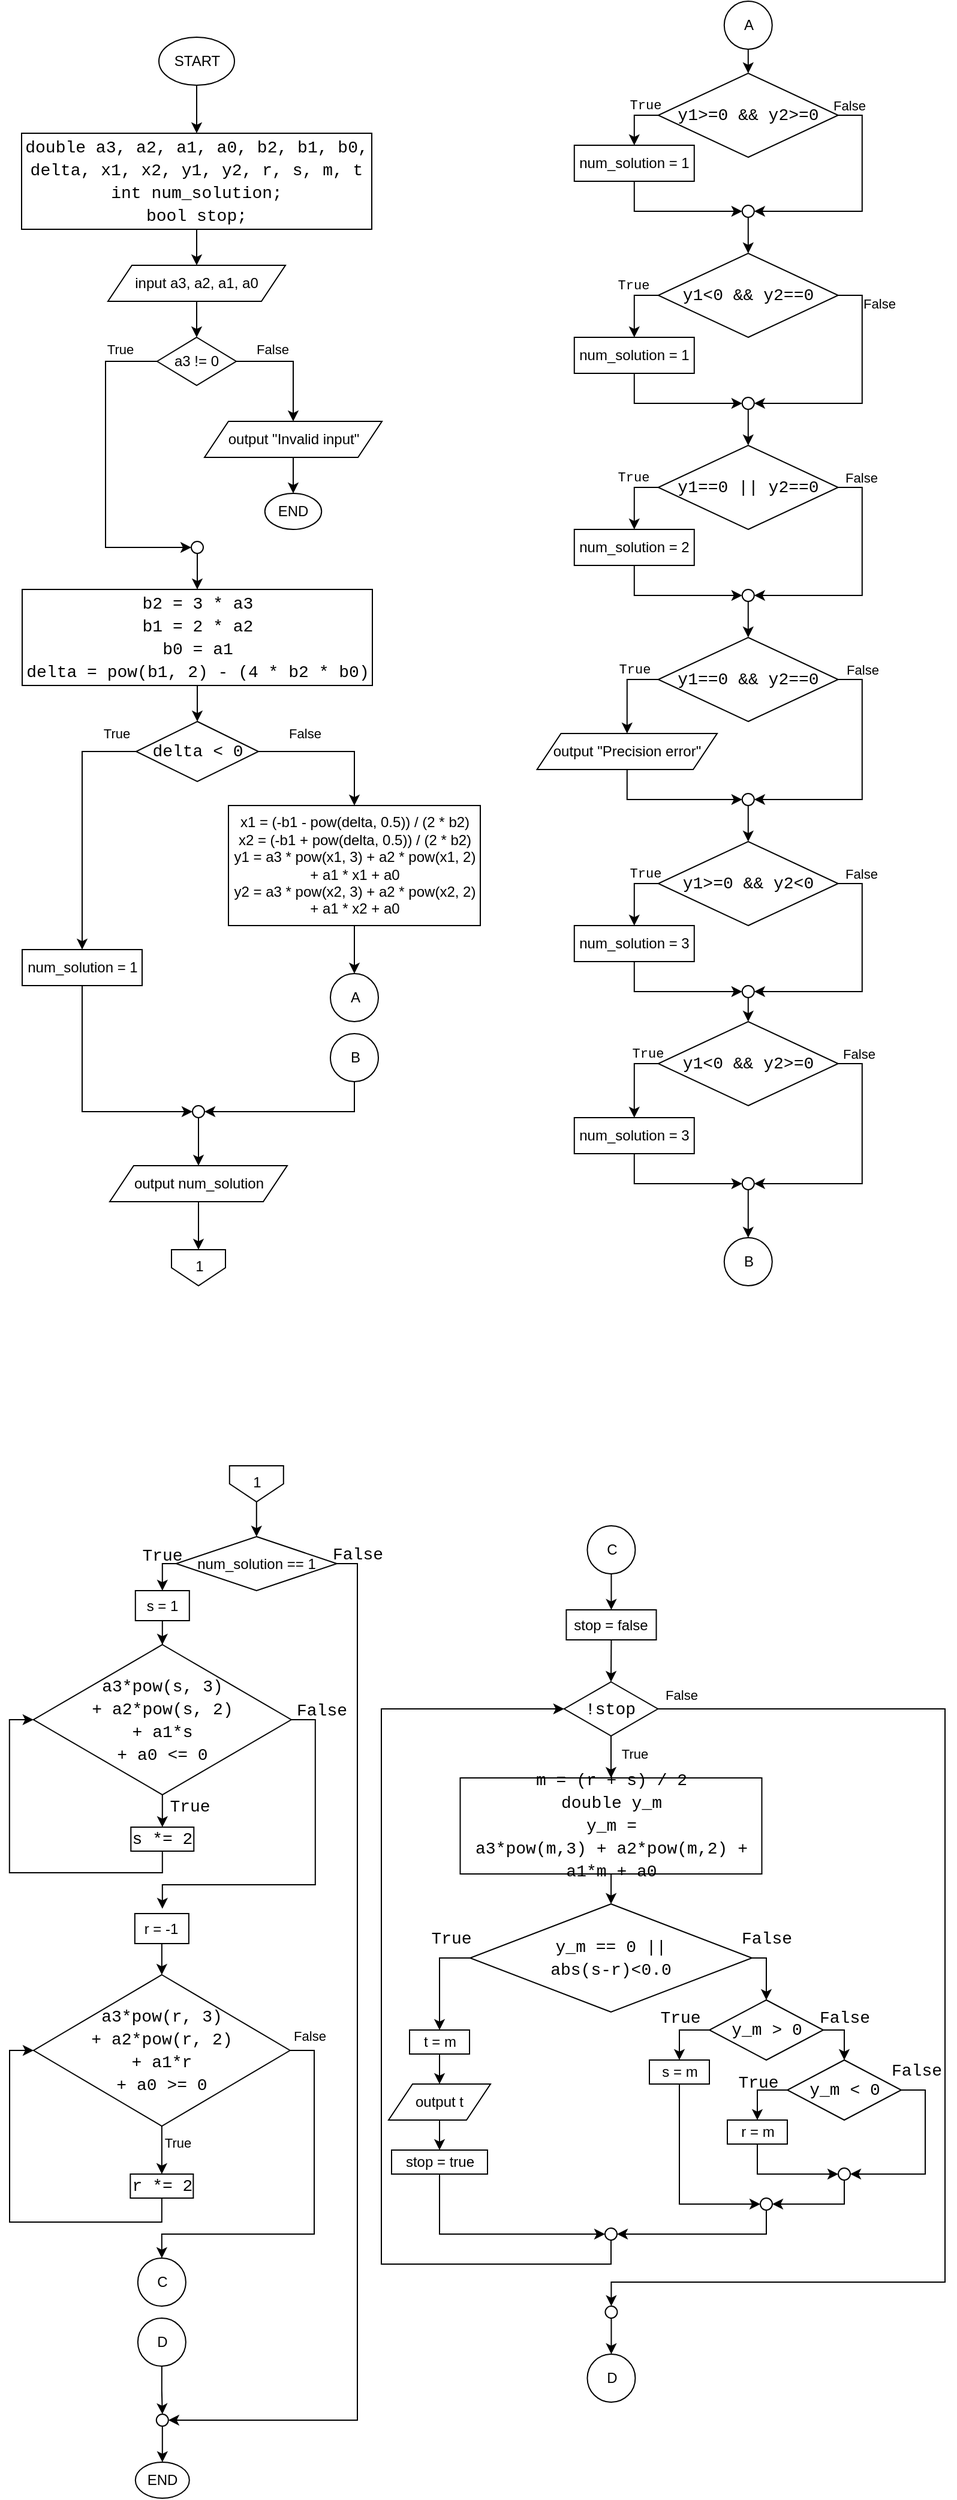 <mxfile compressed="false" version="20.8.21" type="onedrive">
  <diagram name="第 1 页" id="80CqQ0DkA6c3_NzT39fS">
    <mxGraphModel grid="1" page="1" gridSize="10" guides="1" tooltips="1" connect="1" arrows="1" fold="1" pageScale="1" pageWidth="827" pageHeight="1169" math="0" shadow="0">
      <root>
        <mxCell id="0" />
        <mxCell id="1" parent="0" />
        <mxCell id="yCpGT9WTfoBPf_9TSZSp-4" style="edgeStyle=orthogonalEdgeStyle;rounded=0;orthogonalLoop=1;jettySize=auto;html=1;entryX=0.5;entryY=0;entryDx=0;entryDy=0;fontColor=default;exitX=0.5;exitY=1;exitDx=0;exitDy=0;" edge="1" parent="1" source="yCpGT9WTfoBPf_9TSZSp-1" target="yCpGT9WTfoBPf_9TSZSp-2">
          <mxGeometry relative="1" as="geometry" />
        </mxCell>
        <mxCell id="yCpGT9WTfoBPf_9TSZSp-1" value="START" style="ellipse;whiteSpace=wrap;html=1;fillColor=none;" vertex="1" parent="1">
          <mxGeometry x="144.5" y="60" width="63" height="40" as="geometry" />
        </mxCell>
        <mxCell id="yCpGT9WTfoBPf_9TSZSp-6" value="" style="edgeStyle=orthogonalEdgeStyle;rounded=0;orthogonalLoop=1;jettySize=auto;html=1;fontColor=default;entryX=0.5;entryY=0;entryDx=0;entryDy=0;" edge="1" parent="1" source="yCpGT9WTfoBPf_9TSZSp-2" target="yCpGT9WTfoBPf_9TSZSp-10">
          <mxGeometry relative="1" as="geometry">
            <mxPoint x="176" y="240" as="targetPoint" />
          </mxGeometry>
        </mxCell>
        <mxCell id="yCpGT9WTfoBPf_9TSZSp-2" value="&lt;div style=&quot;line-height: 19px;&quot;&gt;&lt;div style=&quot;&quot;&gt;&lt;div style=&quot;font-family: Consolas, &amp;quot;Courier New&amp;quot;, monospace; font-size: 14px; line-height: 19px;&quot;&gt;&lt;div&gt;double &lt;span style=&quot;&quot;&gt;a3&lt;/span&gt;, &lt;span style=&quot;&quot;&gt;a2&lt;/span&gt;, &lt;span style=&quot;&quot;&gt;a1&lt;/span&gt;, &lt;span style=&quot;&quot;&gt;a0&lt;/span&gt;, &lt;span style=&quot;&quot;&gt;b2&lt;/span&gt;, &lt;span style=&quot;&quot;&gt;b1&lt;/span&gt;, &lt;span style=&quot;&quot;&gt;b0&lt;/span&gt;, &lt;span style=&quot;&quot;&gt;delta&lt;/span&gt;, &lt;span style=&quot;&quot;&gt;x1&lt;/span&gt;, &lt;span style=&quot;&quot;&gt;x2&lt;/span&gt;, &lt;span style=&quot;&quot;&gt;y1&lt;/span&gt;, &lt;span style=&quot;&quot;&gt;y2&lt;/span&gt;, &lt;span style=&quot;&quot;&gt;r&lt;/span&gt;, &lt;span style=&quot;&quot;&gt;s&lt;/span&gt;, &lt;span style=&quot;&quot;&gt;m&lt;/span&gt;, &lt;span style=&quot;&quot;&gt;t&lt;/span&gt;&lt;/div&gt;&lt;div&gt;&lt;span style=&quot;background-color: initial;&quot;&gt;int&lt;/span&gt;&lt;span style=&quot;background-color: initial;&quot;&gt; &lt;/span&gt;&lt;span style=&quot;background-color: initial;&quot;&gt;num_solution&lt;/span&gt;&lt;span style=&quot;background-color: initial;&quot;&gt;;&lt;/span&gt;&lt;/div&gt;&lt;div&gt;&lt;span style=&quot;background-color: initial;&quot;&gt;bool stop;&lt;/span&gt;&lt;/div&gt;&lt;/div&gt;&lt;/div&gt;&lt;/div&gt;" style="whiteSpace=wrap;html=1;fillColor=none;fontColor=default;labelBackgroundColor=none;" vertex="1" parent="1">
          <mxGeometry x="30" y="140" width="292" height="80" as="geometry" />
        </mxCell>
        <mxCell id="yCpGT9WTfoBPf_9TSZSp-16" style="edgeStyle=orthogonalEdgeStyle;rounded=0;orthogonalLoop=1;jettySize=auto;html=1;entryX=0.5;entryY=0;entryDx=0;entryDy=0;fontColor=default;" edge="1" parent="1" source="yCpGT9WTfoBPf_9TSZSp-10" target="yCpGT9WTfoBPf_9TSZSp-15">
          <mxGeometry relative="1" as="geometry" />
        </mxCell>
        <mxCell id="yCpGT9WTfoBPf_9TSZSp-10" value="input a3, a2, a1, a0" style="shape=parallelogram;perimeter=parallelogramPerimeter;whiteSpace=wrap;html=1;fixedSize=1;labelBackgroundColor=none;fontColor=default;fillColor=none;" vertex="1" parent="1">
          <mxGeometry x="102" y="250" width="148" height="30" as="geometry" />
        </mxCell>
        <mxCell id="yCpGT9WTfoBPf_9TSZSp-19" value="True" style="edgeStyle=orthogonalEdgeStyle;rounded=0;orthogonalLoop=1;jettySize=auto;html=1;entryX=0;entryY=0.5;entryDx=0;entryDy=0;fontColor=default;exitX=0;exitY=0.5;exitDx=0;exitDy=0;labelBackgroundColor=default;" edge="1" parent="1" source="yCpGT9WTfoBPf_9TSZSp-15" target="yCpGT9WTfoBPf_9TSZSp-22">
          <mxGeometry x="-0.769" y="-10" relative="1" as="geometry">
            <mxPoint as="offset" />
            <mxPoint x="112.5" y="360" as="targetPoint" />
            <Array as="points">
              <mxPoint x="100" y="330" />
              <mxPoint x="100" y="485" />
            </Array>
          </mxGeometry>
        </mxCell>
        <mxCell id="yCpGT9WTfoBPf_9TSZSp-21" value="False" style="edgeStyle=orthogonalEdgeStyle;rounded=0;orthogonalLoop=1;jettySize=auto;html=1;entryX=0.5;entryY=0;entryDx=0;entryDy=0;fontColor=default;exitX=1;exitY=0.5;exitDx=0;exitDy=0;labelBackgroundColor=none;" edge="1" parent="1" source="yCpGT9WTfoBPf_9TSZSp-15" target="yCpGT9WTfoBPf_9TSZSp-20">
          <mxGeometry x="-0.394" y="10" relative="1" as="geometry">
            <mxPoint as="offset" />
          </mxGeometry>
        </mxCell>
        <mxCell id="yCpGT9WTfoBPf_9TSZSp-15" value="a3 != 0" style="rhombus;whiteSpace=wrap;html=1;fillColor=none;labelBackgroundColor=none;fontColor=default;" vertex="1" parent="1">
          <mxGeometry x="143" y="310" width="66" height="40" as="geometry" />
        </mxCell>
        <mxCell id="Vj9ajFiq0jx15E2-Rn8_-92" style="edgeStyle=orthogonalEdgeStyle;rounded=0;orthogonalLoop=1;jettySize=auto;html=1;exitX=0.5;exitY=1;exitDx=0;exitDy=0;entryX=0.5;entryY=0;entryDx=0;entryDy=0;labelBackgroundColor=none;" edge="1" parent="1" source="yCpGT9WTfoBPf_9TSZSp-20" target="Vj9ajFiq0jx15E2-Rn8_-91">
          <mxGeometry relative="1" as="geometry" />
        </mxCell>
        <mxCell id="yCpGT9WTfoBPf_9TSZSp-20" value="output &quot;Invalid input&quot;" style="shape=parallelogram;perimeter=parallelogramPerimeter;whiteSpace=wrap;html=1;fixedSize=1;labelBackgroundColor=none;fontColor=default;fillColor=none;" vertex="1" parent="1">
          <mxGeometry x="182.5" y="380" width="148" height="30" as="geometry" />
        </mxCell>
        <mxCell id="Vj9ajFiq0jx15E2-Rn8_-1" style="edgeStyle=orthogonalEdgeStyle;rounded=0;orthogonalLoop=1;jettySize=auto;html=1;entryX=0.5;entryY=0;entryDx=0;entryDy=0;labelBackgroundColor=none;" edge="1" parent="1" source="yCpGT9WTfoBPf_9TSZSp-22" target="yCpGT9WTfoBPf_9TSZSp-27">
          <mxGeometry relative="1" as="geometry" />
        </mxCell>
        <mxCell id="yCpGT9WTfoBPf_9TSZSp-22" value="" style="ellipse;whiteSpace=wrap;html=1;aspect=fixed;labelBackgroundColor=none;fontColor=default;fillColor=none;" vertex="1" parent="1">
          <mxGeometry x="171.5" y="480" width="10" height="10" as="geometry" />
        </mxCell>
        <mxCell id="yCpGT9WTfoBPf_9TSZSp-30" style="edgeStyle=orthogonalEdgeStyle;rounded=0;orthogonalLoop=1;jettySize=auto;html=1;entryX=0.5;entryY=0;entryDx=0;entryDy=0;fontColor=default;exitX=0.5;exitY=1;exitDx=0;exitDy=0;" edge="1" parent="1" source="yCpGT9WTfoBPf_9TSZSp-27" target="yCpGT9WTfoBPf_9TSZSp-29">
          <mxGeometry relative="1" as="geometry" />
        </mxCell>
        <mxCell id="yCpGT9WTfoBPf_9TSZSp-27" value="&lt;div style=&quot;font-family: Consolas, &amp;quot;Courier New&amp;quot;, monospace; font-size: 14px; line-height: 19px;&quot;&gt;&lt;div&gt;b2 = &lt;span style=&quot;&quot;&gt;3&lt;/span&gt; * &lt;span style=&quot;&quot;&gt;a3&lt;/span&gt;&lt;/div&gt;&lt;div&gt;&lt;span style=&quot;&quot;&gt;b1&lt;/span&gt; = &lt;span style=&quot;&quot;&gt;2&lt;/span&gt; * &lt;span style=&quot;&quot;&gt;a2&lt;/span&gt;&lt;/div&gt;&lt;div&gt;&lt;span style=&quot;&quot;&gt;b0&lt;/span&gt; = &lt;span style=&quot;&quot;&gt;a1&lt;/span&gt;&lt;/div&gt;&lt;div&gt;&lt;div style=&quot;line-height: 19px;&quot;&gt;delta = &lt;span style=&quot;&quot;&gt;pow&lt;/span&gt;(&lt;span style=&quot;&quot;&gt;b1&lt;/span&gt;, &lt;span style=&quot;&quot;&gt;2&lt;/span&gt;) - (&lt;span style=&quot;&quot;&gt;4&lt;/span&gt; * &lt;span style=&quot;&quot;&gt;b2&lt;/span&gt; * &lt;span style=&quot;&quot;&gt;b0&lt;/span&gt;)&lt;/div&gt;&lt;/div&gt;&lt;/div&gt;" style="rounded=0;whiteSpace=wrap;html=1;labelBackgroundColor=none;fontColor=default;fillColor=none;" vertex="1" parent="1">
          <mxGeometry x="30.5" y="520" width="292" height="80" as="geometry" />
        </mxCell>
        <mxCell id="yCpGT9WTfoBPf_9TSZSp-32" value="True" style="edgeStyle=orthogonalEdgeStyle;rounded=0;orthogonalLoop=1;jettySize=auto;html=1;entryX=0.5;entryY=0;entryDx=0;entryDy=0;fontColor=default;exitX=0;exitY=0.5;exitDx=0;exitDy=0;" edge="1" parent="1" source="yCpGT9WTfoBPf_9TSZSp-29" target="yCpGT9WTfoBPf_9TSZSp-31">
          <mxGeometry x="-0.845" y="-15" relative="1" as="geometry">
            <mxPoint as="offset" />
          </mxGeometry>
        </mxCell>
        <mxCell id="yCpGT9WTfoBPf_9TSZSp-34" value="False" style="edgeStyle=orthogonalEdgeStyle;rounded=0;orthogonalLoop=1;jettySize=auto;html=1;entryX=0.5;entryY=0;entryDx=0;entryDy=0;fontColor=default;exitX=1;exitY=0.5;exitDx=0;exitDy=0;" edge="1" parent="1" source="yCpGT9WTfoBPf_9TSZSp-29" target="yCpGT9WTfoBPf_9TSZSp-33">
          <mxGeometry x="-0.381" y="15" relative="1" as="geometry">
            <mxPoint as="offset" />
          </mxGeometry>
        </mxCell>
        <mxCell id="yCpGT9WTfoBPf_9TSZSp-29" value="&lt;div style=&quot;font-family: Consolas, &amp;quot;Courier New&amp;quot;, monospace; font-size: 14px; line-height: 19px;&quot;&gt;delta &amp;lt; &lt;span style=&quot;&quot;&gt;0&lt;/span&gt;&lt;/div&gt;" style="rhombus;whiteSpace=wrap;html=1;labelBackgroundColor=none;fontColor=default;fillColor=none;" vertex="1" parent="1">
          <mxGeometry x="125.5" y="630" width="102" height="50" as="geometry" />
        </mxCell>
        <mxCell id="yCpGT9WTfoBPf_9TSZSp-77" style="edgeStyle=orthogonalEdgeStyle;rounded=0;orthogonalLoop=1;jettySize=auto;html=1;entryX=0;entryY=0.5;entryDx=0;entryDy=0;fontColor=default;exitX=0.5;exitY=1;exitDx=0;exitDy=0;" edge="1" parent="1" source="yCpGT9WTfoBPf_9TSZSp-31" target="yCpGT9WTfoBPf_9TSZSp-75">
          <mxGeometry relative="1" as="geometry" />
        </mxCell>
        <mxCell id="yCpGT9WTfoBPf_9TSZSp-31" value="num_solution = 1" style="rounded=0;whiteSpace=wrap;html=1;labelBackgroundColor=none;fontColor=default;fillColor=none;" vertex="1" parent="1">
          <mxGeometry x="30.5" y="820" width="100" height="30" as="geometry" />
        </mxCell>
        <mxCell id="yCpGT9WTfoBPf_9TSZSp-37" style="edgeStyle=orthogonalEdgeStyle;rounded=0;orthogonalLoop=1;jettySize=auto;html=1;entryX=0.5;entryY=0;entryDx=0;entryDy=0;fontColor=default;exitX=0.5;exitY=1;exitDx=0;exitDy=0;entryPerimeter=0;" edge="1" parent="1" source="yCpGT9WTfoBPf_9TSZSp-33" target="lqvLUBd4j2oRdTS4v0ID-98">
          <mxGeometry relative="1" as="geometry">
            <mxPoint x="307.5" y="840" as="targetPoint" />
            <mxPoint x="307.5" y="810" as="sourcePoint" />
          </mxGeometry>
        </mxCell>
        <mxCell id="yCpGT9WTfoBPf_9TSZSp-33" value="&lt;div&gt;x1 = (-b1 - pow(delta, 0.5)) / (2 * b2)&lt;/div&gt;&lt;div&gt;x2 = (-b1 + pow(delta, 0.5)) / (2 * b2)&lt;/div&gt;&lt;div&gt;y1 = a3 * pow(x1, 3) + a2 * pow(x1, 2) + a1 * x1 + a0&lt;/div&gt;&lt;div&gt;y2 = a3 * pow(x2, 3) + a2 * pow(x2, 2) + a1 * x2 + a0&lt;/div&gt;" style="rounded=0;whiteSpace=wrap;html=1;labelBackgroundColor=none;fontColor=default;fillColor=none;" vertex="1" parent="1">
          <mxGeometry x="202.5" y="700" width="210" height="100" as="geometry" />
        </mxCell>
        <mxCell id="lqvLUBd4j2oRdTS4v0ID-105" style="edgeStyle=orthogonalEdgeStyle;rounded=0;orthogonalLoop=1;jettySize=auto;html=1;exitX=0.5;exitY=1;exitDx=0;exitDy=0;entryX=0.5;entryY=0;entryDx=0;entryDy=0;" edge="1" parent="1" source="yCpGT9WTfoBPf_9TSZSp-75" target="Vj9ajFiq0jx15E2-Rn8_-58">
          <mxGeometry relative="1" as="geometry">
            <mxPoint x="177.5" y="990" as="targetPoint" />
          </mxGeometry>
        </mxCell>
        <mxCell id="yCpGT9WTfoBPf_9TSZSp-75" value="" style="ellipse;whiteSpace=wrap;html=1;aspect=fixed;labelBackgroundColor=none;fontColor=default;fillColor=none;" vertex="1" parent="1">
          <mxGeometry x="172.5" y="950" width="10" height="10" as="geometry" />
        </mxCell>
        <mxCell id="yCpGT9WTfoBPf_9TSZSp-80" value="" style="edgeStyle=orthogonalEdgeStyle;rounded=0;orthogonalLoop=1;jettySize=auto;html=1;fontColor=default;exitX=0.5;exitY=1;exitDx=0;exitDy=0;" edge="1" parent="1" source="Vj9ajFiq0jx15E2-Rn8_-63" target="yCpGT9WTfoBPf_9TSZSp-79">
          <mxGeometry relative="1" as="geometry">
            <mxPoint x="225.9" y="1289" as="sourcePoint" />
          </mxGeometry>
        </mxCell>
        <mxCell id="yCpGT9WTfoBPf_9TSZSp-82" value="&#xa;&lt;span style=&quot;color: rgb(0, 0, 0); font-family: Consolas, &amp;quot;Courier New&amp;quot;, monospace; font-size: 14px; font-style: normal; font-variant-ligatures: normal; font-variant-caps: normal; font-weight: 400; letter-spacing: normal; orphans: 2; text-align: center; text-indent: 0px; text-transform: none; widows: 2; word-spacing: 0px; -webkit-text-stroke-width: 0px; text-decoration-thickness: initial; text-decoration-style: initial; text-decoration-color: initial; float: none; display: inline !important;&quot;&gt;True&lt;/span&gt;&#xa;&#xa;" style="edgeStyle=orthogonalEdgeStyle;rounded=0;orthogonalLoop=1;jettySize=auto;html=1;entryX=0.5;entryY=0;entryDx=0;entryDy=0;fontColor=default;exitX=0;exitY=0.5;exitDx=0;exitDy=0;labelBackgroundColor=none;" edge="1" parent="1" source="yCpGT9WTfoBPf_9TSZSp-79" target="yCpGT9WTfoBPf_9TSZSp-81">
          <mxGeometry x="-0.324" y="-1" relative="1" as="geometry">
            <mxPoint x="1" y="-1" as="offset" />
          </mxGeometry>
        </mxCell>
        <mxCell id="yCpGT9WTfoBPf_9TSZSp-146" value="&#xa;&lt;span style=&quot;color: rgb(0, 0, 0); font-family: Consolas, &amp;quot;Courier New&amp;quot;, monospace; font-size: 14px; font-style: normal; font-variant-ligatures: normal; font-variant-caps: normal; font-weight: 400; letter-spacing: normal; orphans: 2; text-align: center; text-indent: 0px; text-transform: none; widows: 2; word-spacing: 0px; -webkit-text-stroke-width: 0px; text-decoration-thickness: initial; text-decoration-style: initial; text-decoration-color: initial; float: none; display: inline !important;&quot;&gt;False&lt;/span&gt;&#xa;&#xa;" style="edgeStyle=orthogonalEdgeStyle;rounded=0;orthogonalLoop=1;jettySize=auto;html=1;fontColor=default;exitX=1;exitY=0.5;exitDx=0;exitDy=0;labelBackgroundColor=none;entryX=1;entryY=0.5;entryDx=0;entryDy=0;" edge="1" parent="1" source="yCpGT9WTfoBPf_9TSZSp-79" target="Vj9ajFiq0jx15E2-Rn8_-74">
          <mxGeometry x="-0.96" y="-2" relative="1" as="geometry">
            <mxPoint x="190" y="2050" as="targetPoint" />
            <Array as="points">
              <mxPoint x="310" y="1331" />
              <mxPoint x="310" y="2045" />
            </Array>
            <mxPoint x="2" y="-2" as="offset" />
          </mxGeometry>
        </mxCell>
        <mxCell id="yCpGT9WTfoBPf_9TSZSp-79" value="num_solution == 1" style="rhombus;whiteSpace=wrap;html=1;fillColor=none;labelBackgroundColor=none;" vertex="1" parent="1">
          <mxGeometry x="158.9" y="1309" width="134" height="45" as="geometry" />
        </mxCell>
        <mxCell id="yCpGT9WTfoBPf_9TSZSp-88" style="edgeStyle=orthogonalEdgeStyle;rounded=0;orthogonalLoop=1;jettySize=auto;html=1;entryX=0.5;entryY=0;entryDx=0;entryDy=0;fontColor=default;" edge="1" parent="1" source="yCpGT9WTfoBPf_9TSZSp-81" target="yCpGT9WTfoBPf_9TSZSp-83">
          <mxGeometry relative="1" as="geometry" />
        </mxCell>
        <mxCell id="yCpGT9WTfoBPf_9TSZSp-81" value="s = 1" style="rounded=0;whiteSpace=wrap;html=1;labelBackgroundColor=none;fontColor=default;fillColor=none;" vertex="1" parent="1">
          <mxGeometry x="124.9" y="1354" width="45" height="25" as="geometry" />
        </mxCell>
        <mxCell id="yCpGT9WTfoBPf_9TSZSp-85" value="&#xa;&lt;span style=&quot;color: rgb(0, 0, 0); font-family: Consolas, &amp;quot;Courier New&amp;quot;, monospace; font-size: 14px; font-style: normal; font-variant-ligatures: normal; font-variant-caps: normal; font-weight: 400; letter-spacing: normal; orphans: 2; text-align: center; text-indent: 0px; text-transform: none; widows: 2; word-spacing: 0px; -webkit-text-stroke-width: 0px; text-decoration-thickness: initial; text-decoration-style: initial; text-decoration-color: initial; float: none; display: inline !important;&quot;&gt;True&lt;/span&gt;&#xa;&#xa;" style="edgeStyle=orthogonalEdgeStyle;rounded=0;orthogonalLoop=1;jettySize=auto;html=1;entryX=0.5;entryY=0;entryDx=0;entryDy=0;fontColor=default;labelBackgroundColor=none;" edge="1" parent="1" source="yCpGT9WTfoBPf_9TSZSp-83" target="yCpGT9WTfoBPf_9TSZSp-84">
          <mxGeometry x="-0.094" y="-23" relative="1" as="geometry">
            <mxPoint as="offset" />
          </mxGeometry>
        </mxCell>
        <mxCell id="yCpGT9WTfoBPf_9TSZSp-101" value="&#xa;&lt;span style=&quot;color: rgb(0, 0, 0); font-family: Consolas, &amp;quot;Courier New&amp;quot;, monospace; font-size: 14px; font-style: normal; font-variant-ligatures: normal; font-variant-caps: normal; font-weight: 400; letter-spacing: normal; orphans: 2; text-align: center; text-indent: 0px; text-transform: none; widows: 2; word-spacing: 0px; -webkit-text-stroke-width: 0px; text-decoration-thickness: initial; text-decoration-style: initial; text-decoration-color: initial; float: none; display: inline !important;&quot;&gt;False&lt;/span&gt;&#xa;&#xa;" style="edgeStyle=orthogonalEdgeStyle;rounded=0;orthogonalLoop=1;jettySize=auto;html=1;entryX=0.5;entryY=0;entryDx=0;entryDy=0;fontColor=default;exitX=1;exitY=0.5;exitDx=0;exitDy=0;labelBackgroundColor=none;" edge="1" parent="1" source="yCpGT9WTfoBPf_9TSZSp-83">
          <mxGeometry x="-0.869" y="5" relative="1" as="geometry">
            <Array as="points">
              <mxPoint x="274.9" y="1462" />
              <mxPoint x="274.9" y="1599" />
              <mxPoint x="146.9" y="1599" />
            </Array>
            <mxPoint y="-2" as="offset" />
            <mxPoint x="147.4" y="1619" as="targetPoint" />
          </mxGeometry>
        </mxCell>
        <mxCell id="yCpGT9WTfoBPf_9TSZSp-83" value="&lt;div style=&quot;font-family: Consolas, &amp;quot;Courier New&amp;quot;, monospace; font-size: 14px; line-height: 19px;&quot;&gt;a3*&lt;span style=&quot;&quot;&gt;pow&lt;/span&gt;(&lt;span style=&quot;&quot;&gt;s&lt;/span&gt;, &lt;span style=&quot;&quot;&gt;3&lt;/span&gt;)&lt;/div&gt;&lt;div style=&quot;font-family: Consolas, &amp;quot;Courier New&amp;quot;, monospace; font-size: 14px; line-height: 19px;&quot;&gt;+&amp;nbsp;&lt;span style=&quot;background-color: initial;&quot;&gt;a2&lt;/span&gt;&lt;span style=&quot;background-color: initial;&quot;&gt;*&lt;/span&gt;&lt;span style=&quot;background-color: initial;&quot;&gt;pow&lt;/span&gt;&lt;span style=&quot;background-color: initial;&quot;&gt;(&lt;/span&gt;&lt;span style=&quot;background-color: initial;&quot;&gt;s&lt;/span&gt;&lt;span style=&quot;background-color: initial;&quot;&gt;, &lt;/span&gt;&lt;span style=&quot;background-color: initial;&quot;&gt;2&lt;/span&gt;&lt;span style=&quot;background-color: initial;&quot;&gt;)&lt;/span&gt;&lt;/div&gt;&lt;div style=&quot;font-family: Consolas, &amp;quot;Courier New&amp;quot;, monospace; font-size: 14px; line-height: 19px;&quot;&gt;&lt;span style=&quot;background-color: initial;&quot;&gt;+ &lt;/span&gt;&lt;span style=&quot;background-color: initial;&quot;&gt;a1&lt;/span&gt;&lt;span style=&quot;background-color: initial;&quot;&gt;*&lt;/span&gt;&lt;span style=&quot;background-color: initial;&quot;&gt;s&lt;/span&gt;&lt;/div&gt;&lt;div style=&quot;font-family: Consolas, &amp;quot;Courier New&amp;quot;, monospace; font-size: 14px; line-height: 19px;&quot;&gt;+ &lt;span style=&quot;&quot;&gt;a0&lt;/span&gt; &amp;lt;= &lt;span style=&quot;&quot;&gt;0&lt;/span&gt;&lt;/div&gt;" style="rhombus;whiteSpace=wrap;html=1;fillColor=none;labelBackgroundColor=none;fontColor=default;" vertex="1" parent="1">
          <mxGeometry x="39.9" y="1399" width="215" height="125" as="geometry" />
        </mxCell>
        <mxCell id="yCpGT9WTfoBPf_9TSZSp-87" style="edgeStyle=orthogonalEdgeStyle;rounded=0;orthogonalLoop=1;jettySize=auto;html=1;entryX=0;entryY=0.5;entryDx=0;entryDy=0;fontColor=default;exitX=0.5;exitY=1;exitDx=0;exitDy=0;" edge="1" parent="1" source="yCpGT9WTfoBPf_9TSZSp-84" target="yCpGT9WTfoBPf_9TSZSp-83">
          <mxGeometry relative="1" as="geometry">
            <Array as="points">
              <mxPoint x="146.9" y="1589" />
              <mxPoint x="19.9" y="1589" />
              <mxPoint x="19.9" y="1462" />
            </Array>
          </mxGeometry>
        </mxCell>
        <mxCell id="yCpGT9WTfoBPf_9TSZSp-84" value="&lt;div style=&quot;font-family: Consolas, &amp;quot;Courier New&amp;quot;, monospace; font-size: 14px; line-height: 19px;&quot;&gt;s *= &lt;span style=&quot;&quot;&gt;2&lt;/span&gt;&lt;/div&gt;" style="whiteSpace=wrap;html=1;fillColor=none;labelBackgroundColor=none;fontColor=default;" vertex="1" parent="1">
          <mxGeometry x="121.15" y="1551" width="52.5" height="20" as="geometry" />
        </mxCell>
        <mxCell id="lqvLUBd4j2oRdTS4v0ID-98" value="A" style="verticalLabelPosition=middle;verticalAlign=middle;html=1;shape=mxgraph.flowchart.on-page_reference;fillColor=none;labelPosition=center;align=center;" vertex="1" parent="1">
          <mxGeometry x="287.5" y="840" width="40" height="40" as="geometry" />
        </mxCell>
        <mxCell id="lqvLUBd4j2oRdTS4v0ID-100" style="edgeStyle=orthogonalEdgeStyle;rounded=0;orthogonalLoop=1;jettySize=auto;html=1;entryX=1;entryY=0.5;entryDx=0;entryDy=0;exitX=0.5;exitY=1;exitDx=0;exitDy=0;exitPerimeter=0;" edge="1" parent="1" source="lqvLUBd4j2oRdTS4v0ID-99" target="yCpGT9WTfoBPf_9TSZSp-75">
          <mxGeometry relative="1" as="geometry" />
        </mxCell>
        <mxCell id="lqvLUBd4j2oRdTS4v0ID-99" value="B" style="verticalLabelPosition=middle;verticalAlign=middle;html=1;shape=mxgraph.flowchart.on-page_reference;fillColor=none;labelPosition=center;align=center;" vertex="1" parent="1">
          <mxGeometry x="287.5" y="890" width="40" height="40" as="geometry" />
        </mxCell>
        <mxCell id="lqvLUBd4j2oRdTS4v0ID-110" style="edgeStyle=orthogonalEdgeStyle;rounded=0;orthogonalLoop=1;jettySize=auto;html=1;entryX=0.5;entryY=0;entryDx=0;entryDy=0;fontColor=default;" edge="1" parent="1" source="lqvLUBd4j2oRdTS4v0ID-111">
          <mxGeometry relative="1" as="geometry">
            <mxPoint x="521.5" y="1615" as="targetPoint" />
          </mxGeometry>
        </mxCell>
        <mxCell id="lqvLUBd4j2oRdTS4v0ID-111" value="&lt;div style=&quot;font-family: Consolas, &amp;quot;Courier New&amp;quot;, monospace; font-size: 14px; line-height: 19px;&quot;&gt;&lt;div style=&quot;line-height: 19px;&quot;&gt;m = (&lt;span style=&quot;&quot;&gt;r&lt;/span&gt; + &lt;span style=&quot;&quot;&gt;s&lt;/span&gt;) / &lt;span style=&quot;&quot;&gt;2&lt;/span&gt;&lt;/div&gt;&lt;div style=&quot;line-height: 19px;&quot;&gt;double y_m&lt;/div&gt;&lt;div style=&quot;line-height: 19px;&quot;&gt;y_m = a3&lt;span style=&quot;&quot;&gt;*&lt;/span&gt;&lt;span style=&quot;&quot;&gt;pow&lt;/span&gt;&lt;span style=&quot;&quot;&gt;(&lt;/span&gt;&lt;span style=&quot;&quot;&gt;m&lt;/span&gt;&lt;span style=&quot;&quot;&gt;,&lt;/span&gt;&lt;span style=&quot;&quot;&gt;3&lt;/span&gt;&lt;span style=&quot;&quot;&gt;)&amp;nbsp;&lt;/span&gt;&lt;span style=&quot;background-color: initial;&quot;&gt;+&amp;nbsp;&lt;/span&gt;&lt;span style=&quot;background-color: initial;&quot;&gt;a2&lt;/span&gt;&lt;span style=&quot;background-color: initial;&quot;&gt;*&lt;/span&gt;&lt;span style=&quot;background-color: initial;&quot;&gt;pow&lt;/span&gt;&lt;span style=&quot;background-color: initial;&quot;&gt;(&lt;/span&gt;&lt;span style=&quot;background-color: initial;&quot;&gt;m&lt;/span&gt;&lt;span style=&quot;background-color: initial;&quot;&gt;,&lt;/span&gt;&lt;span style=&quot;background-color: initial;&quot;&gt;2&lt;/span&gt;&lt;span style=&quot;background-color: initial;&quot;&gt;) + &lt;/span&gt;&lt;span style=&quot;background-color: initial;&quot;&gt;a1&lt;/span&gt;&lt;span style=&quot;background-color: initial;&quot;&gt;*&lt;/span&gt;&lt;span style=&quot;background-color: initial;&quot;&gt;m&lt;/span&gt;&lt;span style=&quot;background-color: initial;&quot;&gt; + &lt;/span&gt;&lt;span style=&quot;background-color: initial;&quot;&gt;a0&lt;/span&gt;&lt;/div&gt;&lt;/div&gt;" style="whiteSpace=wrap;html=1;fillColor=none;labelBackgroundColor=none;fontColor=default;" vertex="1" parent="1">
          <mxGeometry x="395.75" y="1510" width="251.5" height="80" as="geometry" />
        </mxCell>
        <mxCell id="lqvLUBd4j2oRdTS4v0ID-112" value="&#xa;&lt;span style=&quot;color: rgb(0, 0, 0); font-family: Consolas, &amp;quot;Courier New&amp;quot;, monospace; font-size: 14px; font-style: normal; font-variant-ligatures: normal; font-variant-caps: normal; font-weight: 400; letter-spacing: normal; orphans: 2; text-align: center; text-indent: 0px; text-transform: none; widows: 2; word-spacing: 0px; -webkit-text-stroke-width: 0px; text-decoration-thickness: initial; text-decoration-style: initial; text-decoration-color: initial; float: none; display: inline !important;&quot;&gt;True&lt;/span&gt;&#xa;&#xa;" style="edgeStyle=orthogonalEdgeStyle;rounded=0;orthogonalLoop=1;jettySize=auto;html=1;fontColor=default;entryX=0.5;entryY=0;entryDx=0;entryDy=0;exitX=0;exitY=0.5;exitDx=0;exitDy=0;labelBackgroundColor=none;" edge="1" parent="1" source="lqvLUBd4j2oRdTS4v0ID-114" target="lqvLUBd4j2oRdTS4v0ID-116">
          <mxGeometry x="-0.629" y="-10" relative="1" as="geometry">
            <mxPoint as="offset" />
          </mxGeometry>
        </mxCell>
        <mxCell id="lqvLUBd4j2oRdTS4v0ID-113" value="&#xa;&lt;span style=&quot;color: rgb(0, 0, 0); font-family: Consolas, &amp;quot;Courier New&amp;quot;, monospace; font-size: 14px; font-style: normal; font-variant-ligatures: normal; font-variant-caps: normal; font-weight: 400; letter-spacing: normal; orphans: 2; text-align: center; text-indent: 0px; text-transform: none; widows: 2; word-spacing: 0px; -webkit-text-stroke-width: 0px; text-decoration-thickness: initial; text-decoration-style: initial; text-decoration-color: initial; float: none; display: inline !important;&quot;&gt;False&lt;/span&gt;&#xa;&#xa;" style="edgeStyle=orthogonalEdgeStyle;rounded=0;orthogonalLoop=1;jettySize=auto;html=1;entryX=0.5;entryY=0;entryDx=0;entryDy=0;fontColor=default;exitX=1;exitY=0.5;exitDx=0;exitDy=0;labelBackgroundColor=none;" edge="1" parent="1" source="lqvLUBd4j2oRdTS4v0ID-114" target="lqvLUBd4j2oRdTS4v0ID-123">
          <mxGeometry x="-0.489" y="-10" relative="1" as="geometry">
            <mxPoint x="10" y="-10" as="offset" />
          </mxGeometry>
        </mxCell>
        <mxCell id="lqvLUBd4j2oRdTS4v0ID-114" value="&lt;div style=&quot;font-family: Consolas, &amp;quot;Courier New&amp;quot;, monospace; font-size: 14px; line-height: 19px;&quot;&gt;&lt;div style=&quot;line-height: 19px;&quot;&gt;y_m == &lt;span style=&quot;&quot;&gt;0&lt;/span&gt; ||&lt;/div&gt;&lt;div style=&quot;line-height: 19px;&quot;&gt;&lt;span style=&quot;&quot;&gt;abs&lt;/span&gt;(&lt;span style=&quot;&quot;&gt;s&lt;/span&gt;-&lt;span style=&quot;&quot;&gt;r&lt;/span&gt;)&amp;lt;&lt;span style=&quot;&quot;&gt;0.0&lt;/span&gt;&lt;/div&gt;&lt;/div&gt;" style="rhombus;whiteSpace=wrap;html=1;fillColor=none;labelBackgroundColor=none;fontColor=default;" vertex="1" parent="1">
          <mxGeometry x="404" y="1615" width="235" height="90" as="geometry" />
        </mxCell>
        <mxCell id="lqvLUBd4j2oRdTS4v0ID-115" style="edgeStyle=orthogonalEdgeStyle;rounded=0;orthogonalLoop=1;jettySize=auto;html=1;entryX=0.5;entryY=0;entryDx=0;entryDy=0;fontColor=default;exitX=0.5;exitY=1;exitDx=0;exitDy=0;" edge="1" parent="1" source="lqvLUBd4j2oRdTS4v0ID-116" target="lqvLUBd4j2oRdTS4v0ID-118">
          <mxGeometry relative="1" as="geometry" />
        </mxCell>
        <mxCell id="lqvLUBd4j2oRdTS4v0ID-116" value="t = m" style="whiteSpace=wrap;html=1;fillColor=none;labelBackgroundColor=none;" vertex="1" parent="1">
          <mxGeometry x="353.5" y="1720" width="50" height="20" as="geometry" />
        </mxCell>
        <mxCell id="lqvLUBd4j2oRdTS4v0ID-117" value="" style="edgeStyle=orthogonalEdgeStyle;rounded=0;orthogonalLoop=1;jettySize=auto;html=1;fontColor=default;exitX=0.5;exitY=1;exitDx=0;exitDy=0;" edge="1" parent="1" source="lqvLUBd4j2oRdTS4v0ID-118" target="lqvLUBd4j2oRdTS4v0ID-120">
          <mxGeometry relative="1" as="geometry" />
        </mxCell>
        <mxCell id="lqvLUBd4j2oRdTS4v0ID-118" value="output t" style="shape=parallelogram;perimeter=parallelogramPerimeter;whiteSpace=wrap;html=1;fixedSize=1;labelBackgroundColor=none;fontColor=default;fillColor=none;" vertex="1" parent="1">
          <mxGeometry x="336" y="1765" width="85" height="30" as="geometry" />
        </mxCell>
        <mxCell id="lqvLUBd4j2oRdTS4v0ID-119" style="edgeStyle=orthogonalEdgeStyle;rounded=0;orthogonalLoop=1;jettySize=auto;html=1;entryX=0;entryY=0.5;entryDx=0;entryDy=0;fontColor=default;exitX=0.5;exitY=1;exitDx=0;exitDy=0;" edge="1" parent="1" source="lqvLUBd4j2oRdTS4v0ID-120" target="lqvLUBd4j2oRdTS4v0ID-135">
          <mxGeometry relative="1" as="geometry" />
        </mxCell>
        <mxCell id="lqvLUBd4j2oRdTS4v0ID-120" value="stop = true" style="whiteSpace=wrap;html=1;fillColor=none;labelBackgroundColor=none;" vertex="1" parent="1">
          <mxGeometry x="338.5" y="1820" width="80" height="20" as="geometry" />
        </mxCell>
        <mxCell id="lqvLUBd4j2oRdTS4v0ID-121" value="&lt;span style=&quot;color: rgb(0, 0, 0); font-family: Consolas, &amp;quot;Courier New&amp;quot;, monospace; font-size: 14px; font-style: normal; font-variant-ligatures: normal; font-variant-caps: normal; font-weight: 400; letter-spacing: normal; orphans: 2; text-align: center; text-indent: 0px; text-transform: none; widows: 2; word-spacing: 0px; -webkit-text-stroke-width: 0px; text-decoration-thickness: initial; text-decoration-style: initial; text-decoration-color: initial; float: none; display: inline !important;&quot;&gt;True&lt;/span&gt;" style="edgeStyle=orthogonalEdgeStyle;rounded=0;orthogonalLoop=1;jettySize=auto;html=1;entryX=0.5;entryY=0;entryDx=0;entryDy=0;fontColor=default;exitX=0;exitY=0.5;exitDx=0;exitDy=0;labelBackgroundColor=none;" edge="1" parent="1" source="lqvLUBd4j2oRdTS4v0ID-123" target="lqvLUBd4j2oRdTS4v0ID-125">
          <mxGeometry x="0.0" y="-10" relative="1" as="geometry">
            <mxPoint x="10" y="-10" as="offset" />
          </mxGeometry>
        </mxCell>
        <mxCell id="lqvLUBd4j2oRdTS4v0ID-122" value="&lt;span style=&quot;color: rgb(0, 0, 0); font-family: Consolas, &amp;quot;Courier New&amp;quot;, monospace; font-size: 14px; font-style: normal; font-variant-ligatures: normal; font-variant-caps: normal; font-weight: 400; letter-spacing: normal; orphans: 2; text-align: center; text-indent: 0px; text-transform: none; widows: 2; word-spacing: 0px; -webkit-text-stroke-width: 0px; text-decoration-thickness: initial; text-decoration-style: initial; text-decoration-color: initial; float: none; display: inline !important;&quot;&gt;False&lt;/span&gt;" style="edgeStyle=orthogonalEdgeStyle;rounded=0;orthogonalLoop=1;jettySize=auto;html=1;entryX=0.5;entryY=0;entryDx=0;entryDy=0;fontColor=default;exitX=1;exitY=0.5;exitDx=0;exitDy=0;labelBackgroundColor=none;" edge="1" parent="1" source="lqvLUBd4j2oRdTS4v0ID-123" target="lqvLUBd4j2oRdTS4v0ID-128">
          <mxGeometry x="-0.177" y="10" relative="1" as="geometry">
            <mxPoint x="-10" y="-10" as="offset" />
          </mxGeometry>
        </mxCell>
        <mxCell id="lqvLUBd4j2oRdTS4v0ID-123" value="&lt;div style=&quot;font-family: Consolas, &amp;quot;Courier New&amp;quot;, monospace; font-size: 14px; line-height: 19px;&quot;&gt;&lt;div style=&quot;line-height: 19px;&quot;&gt;y_m &amp;gt; 0&lt;/div&gt;&lt;/div&gt;" style="rhombus;whiteSpace=wrap;html=1;fillColor=none;labelBackgroundColor=none;fontColor=default;" vertex="1" parent="1">
          <mxGeometry x="603.5" y="1695" width="95" height="50" as="geometry" />
        </mxCell>
        <mxCell id="lqvLUBd4j2oRdTS4v0ID-124" style="edgeStyle=orthogonalEdgeStyle;rounded=0;orthogonalLoop=1;jettySize=auto;html=1;entryX=0;entryY=0.5;entryDx=0;entryDy=0;fontColor=default;exitX=0.5;exitY=1;exitDx=0;exitDy=0;" edge="1" parent="1" source="lqvLUBd4j2oRdTS4v0ID-125" target="lqvLUBd4j2oRdTS4v0ID-134">
          <mxGeometry relative="1" as="geometry" />
        </mxCell>
        <mxCell id="lqvLUBd4j2oRdTS4v0ID-125" value="s = m" style="whiteSpace=wrap;html=1;fillColor=none;labelBackgroundColor=none;" vertex="1" parent="1">
          <mxGeometry x="553.5" y="1745" width="50" height="20" as="geometry" />
        </mxCell>
        <mxCell id="lqvLUBd4j2oRdTS4v0ID-126" value="&#xa;&lt;span style=&quot;color: rgb(0, 0, 0); font-family: Consolas, &amp;quot;Courier New&amp;quot;, monospace; font-size: 14px; font-style: normal; font-variant-ligatures: normal; font-variant-caps: normal; font-weight: 400; letter-spacing: normal; orphans: 2; text-align: center; text-indent: 0px; text-transform: none; widows: 2; word-spacing: 0px; -webkit-text-stroke-width: 0px; text-decoration-thickness: initial; text-decoration-style: initial; text-decoration-color: initial; float: none; display: inline !important;&quot;&gt;True&lt;/span&gt;&#xa;&#xa;" style="edgeStyle=orthogonalEdgeStyle;rounded=0;orthogonalLoop=1;jettySize=auto;html=1;entryX=0.5;entryY=0;entryDx=0;entryDy=0;fontColor=default;exitX=0;exitY=0.5;exitDx=0;exitDy=0;labelBackgroundColor=none;" edge="1" parent="1" source="lqvLUBd4j2oRdTS4v0ID-128" target="lqvLUBd4j2oRdTS4v0ID-130">
          <mxGeometry relative="1" as="geometry" />
        </mxCell>
        <mxCell id="lqvLUBd4j2oRdTS4v0ID-127" value="&#xa;&lt;span style=&quot;color: rgb(0, 0, 0); font-family: Consolas, &amp;quot;Courier New&amp;quot;, monospace; font-size: 14px; font-style: normal; font-variant-ligatures: normal; font-variant-caps: normal; font-weight: 400; letter-spacing: normal; orphans: 2; text-align: center; text-indent: 0px; text-transform: none; widows: 2; word-spacing: 0px; -webkit-text-stroke-width: 0px; text-decoration-thickness: initial; text-decoration-style: initial; text-decoration-color: initial; float: none; display: inline !important;&quot;&gt;False&lt;/span&gt;&#xa;&#xa;" style="edgeStyle=orthogonalEdgeStyle;rounded=0;orthogonalLoop=1;jettySize=auto;html=1;entryX=1;entryY=0.5;entryDx=0;entryDy=0;fontColor=default;exitX=1;exitY=0.5;exitDx=0;exitDy=0;labelBackgroundColor=none;" edge="1" parent="1" source="lqvLUBd4j2oRdTS4v0ID-128" target="lqvLUBd4j2oRdTS4v0ID-132">
          <mxGeometry x="-0.836" y="10" relative="1" as="geometry">
            <mxPoint as="offset" />
          </mxGeometry>
        </mxCell>
        <mxCell id="lqvLUBd4j2oRdTS4v0ID-128" value="&lt;div style=&quot;font-family: Consolas, &amp;quot;Courier New&amp;quot;, monospace; font-size: 14px; line-height: 19px;&quot;&gt;&lt;div style=&quot;line-height: 19px;&quot;&gt;y_m &amp;lt; 0&lt;/div&gt;&lt;/div&gt;" style="rhombus;whiteSpace=wrap;html=1;fillColor=none;labelBackgroundColor=none;fontColor=default;" vertex="1" parent="1">
          <mxGeometry x="668.5" y="1745" width="95" height="50" as="geometry" />
        </mxCell>
        <mxCell id="lqvLUBd4j2oRdTS4v0ID-129" style="edgeStyle=orthogonalEdgeStyle;rounded=0;orthogonalLoop=1;jettySize=auto;html=1;entryX=0;entryY=0.5;entryDx=0;entryDy=0;fontColor=default;exitX=0.5;exitY=1;exitDx=0;exitDy=0;" edge="1" parent="1" source="lqvLUBd4j2oRdTS4v0ID-130" target="lqvLUBd4j2oRdTS4v0ID-132">
          <mxGeometry relative="1" as="geometry" />
        </mxCell>
        <mxCell id="lqvLUBd4j2oRdTS4v0ID-130" value="r = m" style="whiteSpace=wrap;html=1;fillColor=none;labelBackgroundColor=none;" vertex="1" parent="1">
          <mxGeometry x="618.5" y="1795" width="50" height="20" as="geometry" />
        </mxCell>
        <mxCell id="lqvLUBd4j2oRdTS4v0ID-131" style="edgeStyle=orthogonalEdgeStyle;rounded=0;orthogonalLoop=1;jettySize=auto;html=1;entryX=1;entryY=0.5;entryDx=0;entryDy=0;fontColor=default;exitX=0.5;exitY=1;exitDx=0;exitDy=0;" edge="1" parent="1" source="lqvLUBd4j2oRdTS4v0ID-132" target="lqvLUBd4j2oRdTS4v0ID-134">
          <mxGeometry relative="1" as="geometry" />
        </mxCell>
        <mxCell id="lqvLUBd4j2oRdTS4v0ID-132" value="" style="ellipse;whiteSpace=wrap;html=1;aspect=fixed;labelBackgroundColor=none;fontColor=default;fillColor=none;" vertex="1" parent="1">
          <mxGeometry x="711" y="1835" width="10" height="10" as="geometry" />
        </mxCell>
        <mxCell id="lqvLUBd4j2oRdTS4v0ID-133" style="edgeStyle=orthogonalEdgeStyle;rounded=0;orthogonalLoop=1;jettySize=auto;html=1;entryX=1;entryY=0.5;entryDx=0;entryDy=0;fontColor=default;exitX=0.5;exitY=1;exitDx=0;exitDy=0;" edge="1" parent="1" source="lqvLUBd4j2oRdTS4v0ID-134" target="lqvLUBd4j2oRdTS4v0ID-135">
          <mxGeometry relative="1" as="geometry" />
        </mxCell>
        <mxCell id="lqvLUBd4j2oRdTS4v0ID-134" value="" style="ellipse;whiteSpace=wrap;html=1;aspect=fixed;labelBackgroundColor=none;fontColor=default;fillColor=none;" vertex="1" parent="1">
          <mxGeometry x="646" y="1860" width="10" height="10" as="geometry" />
        </mxCell>
        <mxCell id="Vj9ajFiq0jx15E2-Rn8_-83" style="edgeStyle=orthogonalEdgeStyle;rounded=0;orthogonalLoop=1;jettySize=auto;html=1;exitX=0.5;exitY=1;exitDx=0;exitDy=0;entryX=0;entryY=0.5;entryDx=0;entryDy=0;labelBackgroundColor=none;" edge="1" parent="1" source="lqvLUBd4j2oRdTS4v0ID-135" target="Vj9ajFiq0jx15E2-Rn8_-68">
          <mxGeometry relative="1" as="geometry">
            <Array as="points">
              <mxPoint x="522" y="1915" />
              <mxPoint x="330" y="1915" />
              <mxPoint x="330" y="1453" />
            </Array>
          </mxGeometry>
        </mxCell>
        <mxCell id="lqvLUBd4j2oRdTS4v0ID-135" value="" style="ellipse;whiteSpace=wrap;html=1;aspect=fixed;labelBackgroundColor=none;fontColor=default;fillColor=none;" vertex="1" parent="1">
          <mxGeometry x="516.5" y="1885" width="10" height="10" as="geometry" />
        </mxCell>
        <mxCell id="Vj9ajFiq0jx15E2-Rn8_-71" value="True" style="edgeStyle=orthogonalEdgeStyle;rounded=0;orthogonalLoop=1;jettySize=auto;html=1;exitX=0.5;exitY=1;exitDx=0;exitDy=0;entryX=0.5;entryY=0;entryDx=0;entryDy=0;labelBackgroundColor=none;" edge="1" parent="1" source="lqvLUBd4j2oRdTS4v0ID-142" target="lqvLUBd4j2oRdTS4v0ID-144">
          <mxGeometry x="-0.333" y="13" relative="1" as="geometry">
            <mxPoint as="offset" />
          </mxGeometry>
        </mxCell>
        <mxCell id="Vj9ajFiq0jx15E2-Rn8_-78" value="False" style="edgeStyle=orthogonalEdgeStyle;rounded=0;orthogonalLoop=1;jettySize=auto;html=1;exitX=1;exitY=0.5;exitDx=0;exitDy=0;entryX=0.5;entryY=0;entryDx=0;entryDy=0;entryPerimeter=0;labelBackgroundColor=none;" edge="1" parent="1" source="lqvLUBd4j2oRdTS4v0ID-142" target="lqvLUBd4j2oRdTS4v0ID-149">
          <mxGeometry x="-0.898" y="12" relative="1" as="geometry">
            <Array as="points">
              <mxPoint x="274" y="1737" />
              <mxPoint x="274" y="1890" />
              <mxPoint x="147" y="1890" />
            </Array>
            <mxPoint as="offset" />
          </mxGeometry>
        </mxCell>
        <mxCell id="lqvLUBd4j2oRdTS4v0ID-142" value="&lt;div style=&quot;font-family: Consolas, &amp;quot;Courier New&amp;quot;, monospace; font-size: 14px; line-height: 19px;&quot;&gt;a3*&lt;span style=&quot;&quot;&gt;pow&lt;/span&gt;(r, &lt;span style=&quot;&quot;&gt;3&lt;/span&gt;)&lt;/div&gt;&lt;div style=&quot;font-family: Consolas, &amp;quot;Courier New&amp;quot;, monospace; font-size: 14px; line-height: 19px;&quot;&gt;&lt;span style=&quot;background-color: initial;&quot;&gt;+&amp;nbsp;&lt;/span&gt;&lt;span style=&quot;background-color: initial;&quot;&gt;a2&lt;/span&gt;&lt;span style=&quot;background-color: initial;&quot;&gt;*&lt;/span&gt;&lt;span style=&quot;background-color: initial;&quot;&gt;pow&lt;/span&gt;&lt;span style=&quot;background-color: initial;&quot;&gt;(r&lt;/span&gt;&lt;span style=&quot;background-color: initial;&quot;&gt;, &lt;/span&gt;&lt;span style=&quot;background-color: initial;&quot;&gt;2&lt;/span&gt;&lt;span style=&quot;background-color: initial;&quot;&gt;)&lt;/span&gt;&lt;/div&gt;&lt;div style=&quot;font-family: Consolas, &amp;quot;Courier New&amp;quot;, monospace; font-size: 14px; line-height: 19px;&quot;&gt;&lt;span style=&quot;background-color: initial;&quot;&gt;+ &lt;/span&gt;&lt;span style=&quot;background-color: initial;&quot;&gt;a1&lt;/span&gt;&lt;span style=&quot;background-color: initial;&quot;&gt;*r&lt;/span&gt;&lt;/div&gt;&lt;div style=&quot;font-family: Consolas, &amp;quot;Courier New&amp;quot;, monospace; font-size: 14px; line-height: 19px;&quot;&gt;&lt;span style=&quot;background-color: initial;&quot;&gt;+ &lt;/span&gt;&lt;span style=&quot;background-color: initial;&quot;&gt;a0&lt;/span&gt;&lt;span style=&quot;background-color: initial;&quot;&gt;&amp;nbsp;&amp;gt;= &lt;/span&gt;&lt;span style=&quot;background-color: initial;&quot;&gt;0&lt;/span&gt;&lt;/div&gt;" style="rhombus;whiteSpace=wrap;html=1;fillColor=none;labelBackgroundColor=none;fontColor=default;" vertex="1" parent="1">
          <mxGeometry x="40" y="1674" width="213.86" height="126" as="geometry" />
        </mxCell>
        <mxCell id="Vj9ajFiq0jx15E2-Rn8_-72" style="edgeStyle=orthogonalEdgeStyle;rounded=0;orthogonalLoop=1;jettySize=auto;html=1;exitX=0.5;exitY=1;exitDx=0;exitDy=0;entryX=0;entryY=0.5;entryDx=0;entryDy=0;labelBackgroundColor=none;" edge="1" parent="1" source="lqvLUBd4j2oRdTS4v0ID-144" target="lqvLUBd4j2oRdTS4v0ID-142">
          <mxGeometry relative="1" as="geometry" />
        </mxCell>
        <mxCell id="lqvLUBd4j2oRdTS4v0ID-144" value="&lt;div style=&quot;font-family: Consolas, &amp;quot;Courier New&amp;quot;, monospace; font-size: 14px; line-height: 19px;&quot;&gt;r *= &lt;span style=&quot;&quot;&gt;2&lt;/span&gt;&lt;/div&gt;" style="whiteSpace=wrap;html=1;fillColor=none;labelBackgroundColor=none;fontColor=default;" vertex="1" parent="1">
          <mxGeometry x="120.68" y="1840" width="52.5" height="20" as="geometry" />
        </mxCell>
        <mxCell id="lqvLUBd4j2oRdTS4v0ID-149" value="C" style="verticalLabelPosition=middle;verticalAlign=middle;html=1;shape=mxgraph.flowchart.on-page_reference;fillColor=none;labelPosition=center;align=center;" vertex="1" parent="1">
          <mxGeometry x="126.93" y="1910" width="40" height="40" as="geometry" />
        </mxCell>
        <mxCell id="Vj9ajFiq0jx15E2-Rn8_-3" value="&lt;font style=&quot;font-size: 11px;&quot;&gt;&lt;br&gt;&lt;span style=&quot;color: rgb(0, 0, 0); font-family: Consolas, &amp;quot;Courier New&amp;quot;, monospace; font-style: normal; font-variant-ligatures: normal; font-variant-caps: normal; font-weight: 400; letter-spacing: normal; orphans: 2; text-align: center; text-indent: 0px; text-transform: none; widows: 2; word-spacing: 0px; -webkit-text-stroke-width: 0px; text-decoration-thickness: initial; text-decoration-style: initial; text-decoration-color: initial; float: none; display: inline !important;&quot;&gt;True&lt;/span&gt;&lt;br&gt;&lt;/font&gt;" style="edgeStyle=orthogonalEdgeStyle;rounded=0;orthogonalLoop=1;jettySize=auto;html=1;entryX=0.5;entryY=0;entryDx=0;entryDy=0;fontColor=default;exitX=0;exitY=0.5;exitDx=0;exitDy=0;labelBackgroundColor=none;" edge="1" parent="1" source="Vj9ajFiq0jx15E2-Rn8_-5" target="Vj9ajFiq0jx15E2-Rn8_-7">
          <mxGeometry x="-0.744" y="-15" relative="1" as="geometry">
            <mxPoint as="offset" />
          </mxGeometry>
        </mxCell>
        <mxCell id="Vj9ajFiq0jx15E2-Rn8_-4" value="&lt;br&gt;False&lt;br&gt;" style="edgeStyle=orthogonalEdgeStyle;rounded=0;orthogonalLoop=1;jettySize=auto;html=1;entryX=1;entryY=0.5;entryDx=0;entryDy=0;fontColor=default;exitX=1;exitY=0.5;exitDx=0;exitDy=0;labelBackgroundColor=none;" edge="1" parent="1" source="Vj9ajFiq0jx15E2-Rn8_-5" target="Vj9ajFiq0jx15E2-Rn8_-8">
          <mxGeometry x="-0.834" y="15" relative="1" as="geometry">
            <mxPoint as="offset" />
          </mxGeometry>
        </mxCell>
        <mxCell id="Vj9ajFiq0jx15E2-Rn8_-5" value="&lt;div style=&quot;font-family: Consolas, &amp;quot;Courier New&amp;quot;, monospace; font-size: 14px; line-height: 19px;&quot;&gt;&lt;div style=&quot;line-height: 19px;&quot;&gt;y1&amp;lt;&lt;span style=&quot;&quot;&gt;0&lt;/span&gt;&amp;nbsp;&amp;amp;&amp;amp;&amp;nbsp;&lt;span style=&quot;&quot;&gt;y2&amp;gt;&lt;/span&gt;=&lt;span style=&quot;&quot;&gt;0&lt;/span&gt;&lt;/div&gt;&lt;/div&gt;" style="rhombus;whiteSpace=wrap;html=1;labelBackgroundColor=none;fontColor=default;fillColor=none;flipH=0;flipV=1;" vertex="1" parent="1">
          <mxGeometry x="560.89" y="880" width="150" height="70" as="geometry" />
        </mxCell>
        <mxCell id="Vj9ajFiq0jx15E2-Rn8_-6" style="edgeStyle=orthogonalEdgeStyle;rounded=0;orthogonalLoop=1;jettySize=auto;html=1;entryX=0;entryY=0.5;entryDx=0;entryDy=0;fontColor=default;exitX=0.5;exitY=1;exitDx=0;exitDy=0;" edge="1" parent="1" source="Vj9ajFiq0jx15E2-Rn8_-7" target="Vj9ajFiq0jx15E2-Rn8_-8">
          <mxGeometry relative="1" as="geometry" />
        </mxCell>
        <mxCell id="Vj9ajFiq0jx15E2-Rn8_-7" value="num_solution = 3" style="rounded=0;whiteSpace=wrap;html=1;labelBackgroundColor=none;fontColor=default;fillColor=none;" vertex="1" parent="1">
          <mxGeometry x="490.89" y="960" width="100" height="30" as="geometry" />
        </mxCell>
        <mxCell id="Vj9ajFiq0jx15E2-Rn8_-57" style="edgeStyle=orthogonalEdgeStyle;rounded=0;orthogonalLoop=1;jettySize=auto;html=1;exitX=0.5;exitY=1;exitDx=0;exitDy=0;entryX=0.5;entryY=0;entryDx=0;entryDy=0;entryPerimeter=0;labelBackgroundColor=none;" edge="1" parent="1" source="Vj9ajFiq0jx15E2-Rn8_-8" target="Vj9ajFiq0jx15E2-Rn8_-54">
          <mxGeometry relative="1" as="geometry" />
        </mxCell>
        <mxCell id="Vj9ajFiq0jx15E2-Rn8_-8" value="" style="ellipse;whiteSpace=wrap;html=1;aspect=fixed;labelBackgroundColor=none;fontColor=default;fillColor=none;" vertex="1" parent="1">
          <mxGeometry x="630.89" y="1010" width="10" height="10" as="geometry" />
        </mxCell>
        <mxCell id="Vj9ajFiq0jx15E2-Rn8_-13" value="&lt;font style=&quot;font-size: 11px;&quot;&gt;&lt;br&gt;&lt;span style=&quot;color: rgb(0, 0, 0); font-family: Consolas, &amp;quot;Courier New&amp;quot;, monospace; font-style: normal; font-variant-ligatures: normal; font-variant-caps: normal; font-weight: 400; letter-spacing: normal; orphans: 2; text-align: center; text-indent: 0px; text-transform: none; widows: 2; word-spacing: 0px; -webkit-text-stroke-width: 0px; text-decoration-thickness: initial; text-decoration-style: initial; text-decoration-color: initial; float: none; display: inline !important;&quot;&gt;True&lt;/span&gt;&lt;br&gt;&lt;/font&gt;" style="edgeStyle=orthogonalEdgeStyle;rounded=0;orthogonalLoop=1;jettySize=auto;html=1;entryX=0.5;entryY=0;entryDx=0;entryDy=0;fontColor=default;exitX=0;exitY=0.5;exitDx=0;exitDy=0;labelBackgroundColor=none;" edge="1" parent="1" source="Vj9ajFiq0jx15E2-Rn8_-15" target="Vj9ajFiq0jx15E2-Rn8_-17">
          <mxGeometry x="-0.604" y="-15" relative="1" as="geometry">
            <mxPoint as="offset" />
          </mxGeometry>
        </mxCell>
        <mxCell id="Vj9ajFiq0jx15E2-Rn8_-14" value="&lt;br&gt;False&lt;br&gt;" style="edgeStyle=orthogonalEdgeStyle;rounded=0;orthogonalLoop=1;jettySize=auto;html=1;entryX=1;entryY=0.5;entryDx=0;entryDy=0;fontColor=default;exitX=1;exitY=0.5;exitDx=0;exitDy=0;labelBackgroundColor=none;" edge="1" parent="1" source="Vj9ajFiq0jx15E2-Rn8_-15" target="Vj9ajFiq0jx15E2-Rn8_-18">
          <mxGeometry x="-0.809" y="15" relative="1" as="geometry">
            <mxPoint as="offset" />
          </mxGeometry>
        </mxCell>
        <mxCell id="Vj9ajFiq0jx15E2-Rn8_-15" value="&lt;div style=&quot;font-family: Consolas, &amp;quot;Courier New&amp;quot;, monospace; font-size: 14px; line-height: 19px;&quot;&gt;&lt;div style=&quot;line-height: 19px;&quot;&gt;y1&amp;gt;=&lt;span style=&quot;&quot;&gt;0&lt;/span&gt;&amp;nbsp;&amp;amp;&amp;amp;&amp;nbsp;&lt;span style=&quot;&quot;&gt;y2&amp;lt;&lt;/span&gt;&lt;span style=&quot;&quot;&gt;0&lt;/span&gt;&lt;/div&gt;&lt;/div&gt;" style="rhombus;whiteSpace=wrap;html=1;labelBackgroundColor=none;fontColor=default;fillColor=none;flipH=0;flipV=1;" vertex="1" parent="1">
          <mxGeometry x="560.89" y="730" width="150" height="70" as="geometry" />
        </mxCell>
        <mxCell id="Vj9ajFiq0jx15E2-Rn8_-16" style="edgeStyle=orthogonalEdgeStyle;rounded=0;orthogonalLoop=1;jettySize=auto;html=1;entryX=0;entryY=0.5;entryDx=0;entryDy=0;fontColor=default;exitX=0.5;exitY=1;exitDx=0;exitDy=0;" edge="1" parent="1" source="Vj9ajFiq0jx15E2-Rn8_-17" target="Vj9ajFiq0jx15E2-Rn8_-18">
          <mxGeometry relative="1" as="geometry" />
        </mxCell>
        <mxCell id="Vj9ajFiq0jx15E2-Rn8_-17" value="num_solution = 3" style="rounded=0;whiteSpace=wrap;html=1;labelBackgroundColor=none;fontColor=default;fillColor=none;" vertex="1" parent="1">
          <mxGeometry x="490.89" y="800" width="100" height="30" as="geometry" />
        </mxCell>
        <mxCell id="Vj9ajFiq0jx15E2-Rn8_-51" style="edgeStyle=orthogonalEdgeStyle;rounded=0;orthogonalLoop=1;jettySize=auto;html=1;exitX=0.5;exitY=1;exitDx=0;exitDy=0;entryX=0.5;entryY=0;entryDx=0;entryDy=0;labelBackgroundColor=none;" edge="1" parent="1" source="Vj9ajFiq0jx15E2-Rn8_-18" target="Vj9ajFiq0jx15E2-Rn8_-5">
          <mxGeometry relative="1" as="geometry" />
        </mxCell>
        <mxCell id="Vj9ajFiq0jx15E2-Rn8_-18" value="" style="ellipse;whiteSpace=wrap;html=1;aspect=fixed;labelBackgroundColor=none;fontColor=default;fillColor=none;" vertex="1" parent="1">
          <mxGeometry x="630.89" y="850" width="10" height="10" as="geometry" />
        </mxCell>
        <mxCell id="Vj9ajFiq0jx15E2-Rn8_-19" value="&lt;font style=&quot;font-size: 11px;&quot;&gt;&lt;br&gt;&lt;span style=&quot;color: rgb(0, 0, 0); font-family: Consolas, &amp;quot;Courier New&amp;quot;, monospace; font-style: normal; font-variant-ligatures: normal; font-variant-caps: normal; font-weight: 400; letter-spacing: normal; orphans: 2; text-align: center; text-indent: 0px; text-transform: none; widows: 2; word-spacing: 0px; -webkit-text-stroke-width: 0px; text-decoration-thickness: initial; text-decoration-style: initial; text-decoration-color: initial; float: none; display: inline !important;&quot;&gt;True&lt;/span&gt;&lt;br&gt;&lt;/font&gt;" style="edgeStyle=orthogonalEdgeStyle;rounded=0;orthogonalLoop=1;jettySize=auto;html=1;entryX=0.5;entryY=0;entryDx=0;entryDy=0;fontColor=default;exitX=0;exitY=0.5;exitDx=0;exitDy=0;labelBackgroundColor=none;" edge="1" parent="1" source="Vj9ajFiq0jx15E2-Rn8_-21" target="Vj9ajFiq0jx15E2-Rn8_-44">
          <mxGeometry x="-0.437" y="-15" relative="1" as="geometry">
            <mxPoint as="offset" />
            <mxPoint x="540.89" y="660" as="targetPoint" />
          </mxGeometry>
        </mxCell>
        <mxCell id="Vj9ajFiq0jx15E2-Rn8_-20" value="&lt;br&gt;False&lt;br&gt;" style="edgeStyle=orthogonalEdgeStyle;rounded=0;orthogonalLoop=1;jettySize=auto;html=1;entryX=1;entryY=0.5;entryDx=0;entryDy=0;fontColor=default;exitX=1;exitY=0.5;exitDx=0;exitDy=0;labelBackgroundColor=none;" edge="1" parent="1" source="Vj9ajFiq0jx15E2-Rn8_-21" target="Vj9ajFiq0jx15E2-Rn8_-24">
          <mxGeometry x="-0.809" y="-15" relative="1" as="geometry">
            <mxPoint x="15" y="-15" as="offset" />
          </mxGeometry>
        </mxCell>
        <mxCell id="Vj9ajFiq0jx15E2-Rn8_-21" value="&lt;div style=&quot;font-family: Consolas, &amp;quot;Courier New&amp;quot;, monospace; font-size: 14px; line-height: 19px;&quot;&gt;&lt;div style=&quot;line-height: 19px;&quot;&gt;y1==&lt;span style=&quot;&quot;&gt;0&lt;/span&gt;&amp;nbsp;&amp;amp;&amp;amp;&amp;nbsp;&lt;span style=&quot;&quot;&gt;y2=&lt;/span&gt;=&lt;span style=&quot;&quot;&gt;0&lt;/span&gt;&lt;/div&gt;&lt;/div&gt;" style="rhombus;whiteSpace=wrap;html=1;labelBackgroundColor=none;fontColor=default;fillColor=none;flipH=0;flipV=1;" vertex="1" parent="1">
          <mxGeometry x="560.89" y="560" width="150" height="70" as="geometry" />
        </mxCell>
        <mxCell id="Vj9ajFiq0jx15E2-Rn8_-22" style="edgeStyle=orthogonalEdgeStyle;rounded=0;orthogonalLoop=1;jettySize=auto;html=1;entryX=0;entryY=0.5;entryDx=0;entryDy=0;fontColor=default;exitX=0.5;exitY=1;exitDx=0;exitDy=0;" edge="1" parent="1" source="Vj9ajFiq0jx15E2-Rn8_-44" target="Vj9ajFiq0jx15E2-Rn8_-24">
          <mxGeometry relative="1" as="geometry">
            <mxPoint x="540.89" y="690" as="sourcePoint" />
          </mxGeometry>
        </mxCell>
        <mxCell id="Vj9ajFiq0jx15E2-Rn8_-50" style="edgeStyle=orthogonalEdgeStyle;rounded=0;orthogonalLoop=1;jettySize=auto;html=1;exitX=0.5;exitY=1;exitDx=0;exitDy=0;entryX=0.5;entryY=0;entryDx=0;entryDy=0;labelBackgroundColor=none;" edge="1" parent="1" source="Vj9ajFiq0jx15E2-Rn8_-24" target="Vj9ajFiq0jx15E2-Rn8_-15">
          <mxGeometry relative="1" as="geometry" />
        </mxCell>
        <mxCell id="Vj9ajFiq0jx15E2-Rn8_-24" value="" style="ellipse;whiteSpace=wrap;html=1;aspect=fixed;labelBackgroundColor=none;fontColor=default;fillColor=none;" vertex="1" parent="1">
          <mxGeometry x="630.89" y="690" width="10" height="10" as="geometry" />
        </mxCell>
        <mxCell id="Vj9ajFiq0jx15E2-Rn8_-25" value="&lt;font style=&quot;font-size: 11px;&quot;&gt;&lt;br&gt;&lt;span style=&quot;color: rgb(0, 0, 0); font-family: Consolas, &amp;quot;Courier New&amp;quot;, monospace; font-style: normal; font-variant-ligatures: normal; font-variant-caps: normal; font-weight: 400; letter-spacing: normal; orphans: 2; text-align: center; text-indent: 0px; text-transform: none; widows: 2; word-spacing: 0px; -webkit-text-stroke-width: 0px; text-decoration-thickness: initial; text-decoration-style: initial; text-decoration-color: initial; float: none; display: inline !important;&quot;&gt;True&lt;/span&gt;&lt;br&gt;&lt;/font&gt;" style="edgeStyle=orthogonalEdgeStyle;rounded=0;orthogonalLoop=1;jettySize=auto;html=1;entryX=0.5;entryY=0;entryDx=0;entryDy=0;fontColor=default;exitX=0;exitY=0.5;exitDx=0;exitDy=0;labelBackgroundColor=none;" edge="1" parent="1" source="Vj9ajFiq0jx15E2-Rn8_-27" target="Vj9ajFiq0jx15E2-Rn8_-29">
          <mxGeometry x="-0.273" y="-15" relative="1" as="geometry">
            <mxPoint x="14" y="-15" as="offset" />
          </mxGeometry>
        </mxCell>
        <mxCell id="Vj9ajFiq0jx15E2-Rn8_-26" value="&lt;br&gt;False&lt;br&gt;" style="edgeStyle=orthogonalEdgeStyle;rounded=0;orthogonalLoop=1;jettySize=auto;html=1;entryX=1;entryY=0.5;entryDx=0;entryDy=0;fontColor=default;exitX=1;exitY=0.5;exitDx=0;exitDy=0;labelBackgroundColor=none;" edge="1" parent="1" source="Vj9ajFiq0jx15E2-Rn8_-27" target="Vj9ajFiq0jx15E2-Rn8_-30">
          <mxGeometry x="-0.809" y="15" relative="1" as="geometry">
            <mxPoint as="offset" />
          </mxGeometry>
        </mxCell>
        <mxCell id="Vj9ajFiq0jx15E2-Rn8_-27" value="&lt;div style=&quot;font-family: Consolas, &amp;quot;Courier New&amp;quot;, monospace; font-size: 14px; line-height: 19px;&quot;&gt;&lt;div style=&quot;line-height: 19px;&quot;&gt;y1==&lt;span style=&quot;&quot;&gt;0&lt;/span&gt;&amp;nbsp;||&amp;nbsp;&lt;span style=&quot;&quot;&gt;y2=&lt;/span&gt;=&lt;span style=&quot;&quot;&gt;0&lt;/span&gt;&lt;/div&gt;&lt;/div&gt;" style="rhombus;whiteSpace=wrap;html=1;labelBackgroundColor=none;fontColor=default;fillColor=none;flipH=0;flipV=1;" vertex="1" parent="1">
          <mxGeometry x="560.89" y="400" width="150" height="70" as="geometry" />
        </mxCell>
        <mxCell id="Vj9ajFiq0jx15E2-Rn8_-28" style="edgeStyle=orthogonalEdgeStyle;rounded=0;orthogonalLoop=1;jettySize=auto;html=1;entryX=0;entryY=0.5;entryDx=0;entryDy=0;fontColor=default;exitX=0.5;exitY=1;exitDx=0;exitDy=0;" edge="1" parent="1" source="Vj9ajFiq0jx15E2-Rn8_-29" target="Vj9ajFiq0jx15E2-Rn8_-30">
          <mxGeometry relative="1" as="geometry" />
        </mxCell>
        <mxCell id="Vj9ajFiq0jx15E2-Rn8_-29" value="num_solution = 2" style="rounded=0;whiteSpace=wrap;html=1;labelBackgroundColor=none;fontColor=default;fillColor=none;" vertex="1" parent="1">
          <mxGeometry x="490.89" y="470" width="100" height="30" as="geometry" />
        </mxCell>
        <mxCell id="Vj9ajFiq0jx15E2-Rn8_-49" style="edgeStyle=orthogonalEdgeStyle;rounded=0;orthogonalLoop=1;jettySize=auto;html=1;exitX=0.5;exitY=1;exitDx=0;exitDy=0;entryX=0.5;entryY=0;entryDx=0;entryDy=0;labelBackgroundColor=none;" edge="1" parent="1" source="Vj9ajFiq0jx15E2-Rn8_-30" target="Vj9ajFiq0jx15E2-Rn8_-21">
          <mxGeometry relative="1" as="geometry" />
        </mxCell>
        <mxCell id="Vj9ajFiq0jx15E2-Rn8_-30" value="" style="ellipse;whiteSpace=wrap;html=1;aspect=fixed;labelBackgroundColor=none;fontColor=default;fillColor=none;" vertex="1" parent="1">
          <mxGeometry x="630.89" y="520" width="10" height="10" as="geometry" />
        </mxCell>
        <mxCell id="Vj9ajFiq0jx15E2-Rn8_-31" value="&lt;font style=&quot;font-size: 11px;&quot;&gt;&lt;br&gt;&lt;span style=&quot;color: rgb(0, 0, 0); font-family: Consolas, &amp;quot;Courier New&amp;quot;, monospace; font-style: normal; font-variant-ligatures: normal; font-variant-caps: normal; font-weight: 400; letter-spacing: normal; orphans: 2; text-align: center; text-indent: 0px; text-transform: none; widows: 2; word-spacing: 0px; -webkit-text-stroke-width: 0px; text-decoration-thickness: initial; text-decoration-style: initial; text-decoration-color: initial; float: none; display: inline !important;&quot;&gt;True&lt;/span&gt;&lt;br&gt;&lt;/font&gt;" style="edgeStyle=orthogonalEdgeStyle;rounded=0;orthogonalLoop=1;jettySize=auto;html=1;entryX=0.5;entryY=0;entryDx=0;entryDy=0;fontColor=default;exitX=0;exitY=0.5;exitDx=0;exitDy=0;labelBackgroundColor=none;" edge="1" parent="1" source="Vj9ajFiq0jx15E2-Rn8_-33" target="Vj9ajFiq0jx15E2-Rn8_-35">
          <mxGeometry x="-0.273" y="-15" relative="1" as="geometry">
            <mxPoint x="14" y="-15" as="offset" />
          </mxGeometry>
        </mxCell>
        <mxCell id="Vj9ajFiq0jx15E2-Rn8_-32" value="&lt;br&gt;False&lt;br&gt;" style="edgeStyle=orthogonalEdgeStyle;rounded=0;orthogonalLoop=1;jettySize=auto;html=1;entryX=1;entryY=0.5;entryDx=0;entryDy=0;fontColor=default;exitX=1;exitY=0.5;exitDx=0;exitDy=0;labelBackgroundColor=none;" edge="1" parent="1" source="Vj9ajFiq0jx15E2-Rn8_-33" target="Vj9ajFiq0jx15E2-Rn8_-36">
          <mxGeometry x="-0.8" y="14" relative="1" as="geometry">
            <mxPoint as="offset" />
          </mxGeometry>
        </mxCell>
        <mxCell id="Vj9ajFiq0jx15E2-Rn8_-33" value="&lt;div style=&quot;font-family: Consolas, &amp;quot;Courier New&amp;quot;, monospace; font-size: 14px; line-height: 19px;&quot;&gt;&lt;div style=&quot;line-height: 19px;&quot;&gt;y1&amp;lt;&lt;span style=&quot;&quot;&gt;0&lt;/span&gt;&amp;nbsp;&amp;amp;&amp;amp;&amp;nbsp;&lt;span style=&quot;&quot;&gt;y2=&lt;/span&gt;=&lt;span style=&quot;&quot;&gt;0&lt;/span&gt;&lt;/div&gt;&lt;/div&gt;" style="rhombus;whiteSpace=wrap;html=1;labelBackgroundColor=none;fontColor=default;fillColor=none;flipH=0;flipV=1;" vertex="1" parent="1">
          <mxGeometry x="560.89" y="240" width="150" height="70" as="geometry" />
        </mxCell>
        <mxCell id="Vj9ajFiq0jx15E2-Rn8_-34" style="edgeStyle=orthogonalEdgeStyle;rounded=0;orthogonalLoop=1;jettySize=auto;html=1;entryX=0;entryY=0.5;entryDx=0;entryDy=0;fontColor=default;exitX=0.5;exitY=1;exitDx=0;exitDy=0;" edge="1" parent="1" source="Vj9ajFiq0jx15E2-Rn8_-35" target="Vj9ajFiq0jx15E2-Rn8_-36">
          <mxGeometry relative="1" as="geometry" />
        </mxCell>
        <mxCell id="Vj9ajFiq0jx15E2-Rn8_-35" value="num_solution = 1" style="rounded=0;whiteSpace=wrap;html=1;labelBackgroundColor=none;fontColor=default;fillColor=none;" vertex="1" parent="1">
          <mxGeometry x="490.89" y="310" width="100" height="30" as="geometry" />
        </mxCell>
        <mxCell id="Vj9ajFiq0jx15E2-Rn8_-48" style="edgeStyle=orthogonalEdgeStyle;rounded=0;orthogonalLoop=1;jettySize=auto;html=1;exitX=0.5;exitY=1;exitDx=0;exitDy=0;entryX=0.5;entryY=0;entryDx=0;entryDy=0;labelBackgroundColor=none;" edge="1" parent="1" source="Vj9ajFiq0jx15E2-Rn8_-36" target="Vj9ajFiq0jx15E2-Rn8_-27">
          <mxGeometry relative="1" as="geometry" />
        </mxCell>
        <mxCell id="Vj9ajFiq0jx15E2-Rn8_-36" value="" style="ellipse;whiteSpace=wrap;html=1;aspect=fixed;labelBackgroundColor=none;fontColor=default;fillColor=none;" vertex="1" parent="1">
          <mxGeometry x="630.89" y="360" width="10" height="10" as="geometry" />
        </mxCell>
        <mxCell id="Vj9ajFiq0jx15E2-Rn8_-37" value="&lt;font style=&quot;font-size: 11px;&quot;&gt;&lt;br&gt;&lt;span style=&quot;color: rgb(0, 0, 0); font-family: Consolas, &amp;quot;Courier New&amp;quot;, monospace; font-style: normal; font-variant-ligatures: normal; font-variant-caps: normal; font-weight: 400; letter-spacing: normal; orphans: 2; text-align: center; text-indent: 0px; text-transform: none; widows: 2; word-spacing: 0px; -webkit-text-stroke-width: 0px; text-decoration-thickness: initial; text-decoration-style: initial; text-decoration-color: initial; float: none; display: inline !important;&quot;&gt;True&lt;/span&gt;&lt;br&gt;&lt;/font&gt;" style="edgeStyle=orthogonalEdgeStyle;rounded=0;orthogonalLoop=1;jettySize=auto;html=1;entryX=0.5;entryY=0;entryDx=0;entryDy=0;fontColor=default;exitX=0;exitY=0.5;exitDx=0;exitDy=0;labelBackgroundColor=none;" edge="1" parent="1" source="Vj9ajFiq0jx15E2-Rn8_-39" target="Vj9ajFiq0jx15E2-Rn8_-41">
          <mxGeometry x="-0.516" y="-15" relative="1" as="geometry">
            <mxPoint as="offset" />
          </mxGeometry>
        </mxCell>
        <mxCell id="Vj9ajFiq0jx15E2-Rn8_-38" value="&lt;br&gt;False&lt;br&gt;" style="edgeStyle=orthogonalEdgeStyle;rounded=0;orthogonalLoop=1;jettySize=auto;html=1;entryX=1;entryY=0.5;entryDx=0;entryDy=0;fontColor=default;exitX=1;exitY=0.5;exitDx=0;exitDy=0;labelBackgroundColor=none;" edge="1" parent="1" source="Vj9ajFiq0jx15E2-Rn8_-39" target="Vj9ajFiq0jx15E2-Rn8_-42">
          <mxGeometry x="-0.904" y="15" relative="1" as="geometry">
            <mxPoint as="offset" />
          </mxGeometry>
        </mxCell>
        <mxCell id="Vj9ajFiq0jx15E2-Rn8_-39" value="&lt;div style=&quot;font-family: Consolas, &amp;quot;Courier New&amp;quot;, monospace; font-size: 14px; line-height: 19px;&quot;&gt;&lt;div style=&quot;line-height: 19px;&quot;&gt;y1&amp;gt;=&lt;span style=&quot;&quot;&gt;0&lt;/span&gt;&amp;nbsp;&amp;amp;&amp;amp;&amp;nbsp;&lt;span style=&quot;&quot;&gt;y2&amp;gt;&lt;/span&gt;=&lt;span style=&quot;&quot;&gt;0&lt;/span&gt;&lt;/div&gt;&lt;/div&gt;" style="rhombus;whiteSpace=wrap;html=1;labelBackgroundColor=none;fontColor=default;fillColor=none;flipH=0;flipV=1;" vertex="1" parent="1">
          <mxGeometry x="560.89" y="90" width="150" height="70" as="geometry" />
        </mxCell>
        <mxCell id="Vj9ajFiq0jx15E2-Rn8_-40" style="edgeStyle=orthogonalEdgeStyle;rounded=0;orthogonalLoop=1;jettySize=auto;html=1;entryX=0;entryY=0.5;entryDx=0;entryDy=0;fontColor=default;exitX=0.5;exitY=1;exitDx=0;exitDy=0;" edge="1" parent="1" source="Vj9ajFiq0jx15E2-Rn8_-41" target="Vj9ajFiq0jx15E2-Rn8_-42">
          <mxGeometry relative="1" as="geometry" />
        </mxCell>
        <mxCell id="Vj9ajFiq0jx15E2-Rn8_-41" value="num_solution = 1" style="rounded=0;whiteSpace=wrap;html=1;labelBackgroundColor=none;fontColor=default;fillColor=none;" vertex="1" parent="1">
          <mxGeometry x="490.89" y="150" width="100" height="30" as="geometry" />
        </mxCell>
        <mxCell id="Vj9ajFiq0jx15E2-Rn8_-46" style="edgeStyle=orthogonalEdgeStyle;rounded=0;orthogonalLoop=1;jettySize=auto;html=1;exitX=0.5;exitY=1;exitDx=0;exitDy=0;entryX=0.5;entryY=0;entryDx=0;entryDy=0;labelBackgroundColor=none;" edge="1" parent="1" source="Vj9ajFiq0jx15E2-Rn8_-42" target="Vj9ajFiq0jx15E2-Rn8_-33">
          <mxGeometry relative="1" as="geometry" />
        </mxCell>
        <mxCell id="Vj9ajFiq0jx15E2-Rn8_-42" value="" style="ellipse;whiteSpace=wrap;html=1;aspect=fixed;labelBackgroundColor=none;fontColor=default;fillColor=none;" vertex="1" parent="1">
          <mxGeometry x="630.89" y="200" width="10" height="10" as="geometry" />
        </mxCell>
        <mxCell id="Vj9ajFiq0jx15E2-Rn8_-44" value="output &quot;Precision error&quot;" style="shape=parallelogram;perimeter=parallelogramPerimeter;whiteSpace=wrap;html=1;fixedSize=1;labelBackgroundColor=none;fontColor=default;fillColor=none;" vertex="1" parent="1">
          <mxGeometry x="459.78" y="640" width="150.22" height="30" as="geometry" />
        </mxCell>
        <mxCell id="Vj9ajFiq0jx15E2-Rn8_-55" style="edgeStyle=orthogonalEdgeStyle;rounded=0;orthogonalLoop=1;jettySize=auto;html=1;exitX=0.5;exitY=1;exitDx=0;exitDy=0;exitPerimeter=0;entryX=0.5;entryY=0;entryDx=0;entryDy=0;labelBackgroundColor=none;" edge="1" parent="1" source="Vj9ajFiq0jx15E2-Rn8_-53" target="Vj9ajFiq0jx15E2-Rn8_-39">
          <mxGeometry relative="1" as="geometry" />
        </mxCell>
        <mxCell id="Vj9ajFiq0jx15E2-Rn8_-53" value="A" style="verticalLabelPosition=middle;verticalAlign=middle;html=1;shape=mxgraph.flowchart.on-page_reference;fillColor=none;labelPosition=center;align=center;" vertex="1" parent="1">
          <mxGeometry x="615.89" y="30" width="40" height="40" as="geometry" />
        </mxCell>
        <mxCell id="Vj9ajFiq0jx15E2-Rn8_-54" value="B" style="verticalLabelPosition=middle;verticalAlign=middle;html=1;shape=mxgraph.flowchart.on-page_reference;fillColor=none;labelPosition=center;align=center;" vertex="1" parent="1">
          <mxGeometry x="615.89" y="1060" width="40" height="40" as="geometry" />
        </mxCell>
        <mxCell id="Vj9ajFiq0jx15E2-Rn8_-62" style="edgeStyle=orthogonalEdgeStyle;rounded=0;orthogonalLoop=1;jettySize=auto;html=1;exitX=0.5;exitY=1;exitDx=0;exitDy=0;entryX=0.5;entryY=0;entryDx=0;entryDy=0;labelBackgroundColor=none;" edge="1" parent="1" source="Vj9ajFiq0jx15E2-Rn8_-58" target="Vj9ajFiq0jx15E2-Rn8_-61">
          <mxGeometry relative="1" as="geometry" />
        </mxCell>
        <mxCell id="Vj9ajFiq0jx15E2-Rn8_-58" value="output num_solution" style="shape=parallelogram;perimeter=parallelogramPerimeter;whiteSpace=wrap;html=1;fixedSize=1;labelBackgroundColor=none;fontColor=default;fillColor=none;" vertex="1" parent="1">
          <mxGeometry x="103.5" y="1000" width="148" height="30" as="geometry" />
        </mxCell>
        <mxCell id="Vj9ajFiq0jx15E2-Rn8_-61" value="1" style="verticalLabelPosition=middle;verticalAlign=top;html=1;shape=offPageConnector;rounded=0;size=0.5;fillColor=none;labelPosition=center;align=center;" vertex="1" parent="1">
          <mxGeometry x="155" y="1070" width="45" height="30" as="geometry" />
        </mxCell>
        <mxCell id="Vj9ajFiq0jx15E2-Rn8_-63" value="1" style="verticalLabelPosition=middle;verticalAlign=top;html=1;shape=offPageConnector;rounded=0;size=0.5;fillColor=none;labelPosition=center;align=center;" vertex="1" parent="1">
          <mxGeometry x="203.4" y="1250" width="45" height="30" as="geometry" />
        </mxCell>
        <mxCell id="Vj9ajFiq0jx15E2-Rn8_-65" style="edgeStyle=orthogonalEdgeStyle;rounded=0;orthogonalLoop=1;jettySize=auto;html=1;exitX=0.5;exitY=1;exitDx=0;exitDy=0;entryX=0.5;entryY=0;entryDx=0;entryDy=0;labelBackgroundColor=none;" edge="1" parent="1" source="Vj9ajFiq0jx15E2-Rn8_-64" target="lqvLUBd4j2oRdTS4v0ID-142">
          <mxGeometry relative="1" as="geometry" />
        </mxCell>
        <mxCell id="Vj9ajFiq0jx15E2-Rn8_-64" value="r = -1" style="rounded=0;whiteSpace=wrap;html=1;labelBackgroundColor=none;fontColor=default;fillColor=none;" vertex="1" parent="1">
          <mxGeometry x="124.43" y="1623" width="45" height="25" as="geometry" />
        </mxCell>
        <mxCell id="Vj9ajFiq0jx15E2-Rn8_-79" style="edgeStyle=orthogonalEdgeStyle;rounded=0;orthogonalLoop=1;jettySize=auto;html=1;exitX=0.5;exitY=1;exitDx=0;exitDy=0;entryX=0.5;entryY=0;entryDx=0;entryDy=0;labelBackgroundColor=none;" edge="1" parent="1" source="Vj9ajFiq0jx15E2-Rn8_-67" target="Vj9ajFiq0jx15E2-Rn8_-68">
          <mxGeometry relative="1" as="geometry" />
        </mxCell>
        <mxCell id="Vj9ajFiq0jx15E2-Rn8_-67" value="stop = false" style="rounded=0;whiteSpace=wrap;html=1;labelBackgroundColor=none;fontColor=default;fillColor=none;" vertex="1" parent="1">
          <mxGeometry x="484.21" y="1370" width="75.04" height="25" as="geometry" />
        </mxCell>
        <mxCell id="Vj9ajFiq0jx15E2-Rn8_-69" value="True" style="edgeStyle=orthogonalEdgeStyle;rounded=0;orthogonalLoop=1;jettySize=auto;html=1;exitX=0.5;exitY=1;exitDx=0;exitDy=0;entryX=0.5;entryY=0;entryDx=0;entryDy=0;labelBackgroundColor=none;" edge="1" parent="1" source="Vj9ajFiq0jx15E2-Rn8_-68" target="lqvLUBd4j2oRdTS4v0ID-111">
          <mxGeometry x="-0.143" y="19" relative="1" as="geometry">
            <mxPoint as="offset" />
          </mxGeometry>
        </mxCell>
        <mxCell id="Vj9ajFiq0jx15E2-Rn8_-84" value="False" style="edgeStyle=orthogonalEdgeStyle;rounded=0;orthogonalLoop=1;jettySize=auto;html=1;exitX=1;exitY=0.5;exitDx=0;exitDy=0;labelBackgroundColor=none;entryX=0.5;entryY=0;entryDx=0;entryDy=0;" edge="1" parent="1" source="Vj9ajFiq0jx15E2-Rn8_-68" target="Vj9ajFiq0jx15E2-Rn8_-85">
          <mxGeometry x="-0.962" y="12" relative="1" as="geometry">
            <mxPoint x="520" y="1950" as="targetPoint" />
            <Array as="points">
              <mxPoint x="800" y="1453" />
              <mxPoint x="800" y="1930" />
              <mxPoint x="522" y="1930" />
            </Array>
            <mxPoint as="offset" />
          </mxGeometry>
        </mxCell>
        <mxCell id="Vj9ajFiq0jx15E2-Rn8_-68" value="&lt;div style=&quot;font-family: Consolas, &amp;quot;Courier New&amp;quot;, monospace; font-size: 14px; line-height: 19px;&quot;&gt;!stop&lt;/div&gt;" style="rhombus;whiteSpace=wrap;html=1;fillColor=none;labelBackgroundColor=none;fontColor=default;" vertex="1" parent="1">
          <mxGeometry x="482.39" y="1430" width="78.22" height="45" as="geometry" />
        </mxCell>
        <mxCell id="Vj9ajFiq0jx15E2-Rn8_-73" style="edgeStyle=orthogonalEdgeStyle;rounded=0;orthogonalLoop=1;jettySize=auto;html=1;entryX=0.5;entryY=0;entryDx=0;entryDy=0;fontColor=default;" edge="1" parent="1" source="Vj9ajFiq0jx15E2-Rn8_-74" target="Vj9ajFiq0jx15E2-Rn8_-75">
          <mxGeometry relative="1" as="geometry" />
        </mxCell>
        <mxCell id="Vj9ajFiq0jx15E2-Rn8_-74" value="" style="ellipse;whiteSpace=wrap;html=1;aspect=fixed;labelBackgroundColor=none;fontColor=default;fillColor=none;" vertex="1" parent="1">
          <mxGeometry x="142.4" y="2040" width="10" height="10" as="geometry" />
        </mxCell>
        <mxCell id="Vj9ajFiq0jx15E2-Rn8_-75" value="END" style="ellipse;whiteSpace=wrap;html=1;labelBackgroundColor=none;fontColor=default;fillColor=none;" vertex="1" parent="1">
          <mxGeometry x="124.9" y="2080" width="45" height="30" as="geometry" />
        </mxCell>
        <mxCell id="Vj9ajFiq0jx15E2-Rn8_-82" style="edgeStyle=orthogonalEdgeStyle;rounded=0;orthogonalLoop=1;jettySize=auto;html=1;exitX=0.5;exitY=1;exitDx=0;exitDy=0;exitPerimeter=0;entryX=0.5;entryY=0;entryDx=0;entryDy=0;labelBackgroundColor=none;" edge="1" parent="1" source="Vj9ajFiq0jx15E2-Rn8_-80" target="Vj9ajFiq0jx15E2-Rn8_-74">
          <mxGeometry relative="1" as="geometry" />
        </mxCell>
        <mxCell id="Vj9ajFiq0jx15E2-Rn8_-80" value="D" style="verticalLabelPosition=middle;verticalAlign=middle;html=1;shape=mxgraph.flowchart.on-page_reference;fillColor=none;labelPosition=center;align=center;" vertex="1" parent="1">
          <mxGeometry x="126.93" y="1960" width="40" height="40" as="geometry" />
        </mxCell>
        <mxCell id="Vj9ajFiq0jx15E2-Rn8_-89" style="edgeStyle=orthogonalEdgeStyle;rounded=0;orthogonalLoop=1;jettySize=auto;html=1;exitX=0.5;exitY=1;exitDx=0;exitDy=0;entryX=0.5;entryY=0;entryDx=0;entryDy=0;entryPerimeter=0;labelBackgroundColor=none;" edge="1" parent="1" source="Vj9ajFiq0jx15E2-Rn8_-85" target="Vj9ajFiq0jx15E2-Rn8_-87">
          <mxGeometry relative="1" as="geometry" />
        </mxCell>
        <mxCell id="Vj9ajFiq0jx15E2-Rn8_-85" value="" style="ellipse;whiteSpace=wrap;html=1;aspect=fixed;labelBackgroundColor=none;fontColor=default;fillColor=none;" vertex="1" parent="1">
          <mxGeometry x="516.73" y="1950" width="10" height="10" as="geometry" />
        </mxCell>
        <mxCell id="Vj9ajFiq0jx15E2-Rn8_-88" style="edgeStyle=orthogonalEdgeStyle;rounded=0;orthogonalLoop=1;jettySize=auto;html=1;exitX=0.5;exitY=1;exitDx=0;exitDy=0;exitPerimeter=0;entryX=0.5;entryY=0;entryDx=0;entryDy=0;labelBackgroundColor=none;" edge="1" parent="1" source="Vj9ajFiq0jx15E2-Rn8_-86" target="Vj9ajFiq0jx15E2-Rn8_-67">
          <mxGeometry relative="1" as="geometry" />
        </mxCell>
        <mxCell id="Vj9ajFiq0jx15E2-Rn8_-86" value="C" style="verticalLabelPosition=middle;verticalAlign=middle;html=1;shape=mxgraph.flowchart.on-page_reference;fillColor=none;labelPosition=center;align=center;" vertex="1" parent="1">
          <mxGeometry x="501.73" y="1300" width="40" height="40" as="geometry" />
        </mxCell>
        <mxCell id="Vj9ajFiq0jx15E2-Rn8_-87" value="D" style="verticalLabelPosition=middle;verticalAlign=middle;html=1;shape=mxgraph.flowchart.on-page_reference;fillColor=none;labelPosition=center;align=center;" vertex="1" parent="1">
          <mxGeometry x="501.73" y="1990" width="40" height="40" as="geometry" />
        </mxCell>
        <mxCell id="Vj9ajFiq0jx15E2-Rn8_-91" value="END" style="ellipse;whiteSpace=wrap;html=1;fillColor=none;" vertex="1" parent="1">
          <mxGeometry x="232.88" y="440" width="47.25" height="30" as="geometry" />
        </mxCell>
      </root>
    </mxGraphModel>
  </diagram>
</mxfile>
